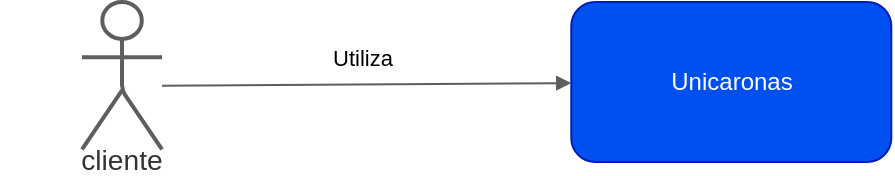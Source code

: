 <mxfile version="20.8.10" type="device" pages="4"><diagram id="XiuG3Ke0ZHgPMnBDi-uy" name="contexto"><mxGraphModel dx="574" dy="338" grid="1" gridSize="10" guides="1" tooltips="1" connect="1" arrows="1" fold="1" page="1" pageScale="1" pageWidth="1169" pageHeight="827" math="0" shadow="0"><root><mxCell id="0"/><mxCell id="1" parent="0"/><UserObject label="" tags="Fundo" id="GD5H4FWraZl9LvtvysvE-1"><mxCell style="vsdxID=1;fillColor=none;gradientColor=none;strokeColor=none;strokeWidth=2;spacingTop=-3;spacingBottom=-3;spacingLeft=-3;spacingRight=-3;points=[[0,0.5,0],[1,0.5,0],[0.5,1,0],[0.5,0,0]];labelBackgroundColor=none;rounded=1;html=1;whiteSpace=wrap;" parent="1" vertex="1"><mxGeometry x="360" y="374" width="40" height="84" as="geometry"/></mxCell></UserObject><mxCell id="GD5H4FWraZl9LvtvysvE-2" style="vsdxID=2;fillColor=#FFFFFF;gradientColor=none;shape=stencil(hVNZEsIgDD0Nv0xILNVPx+UCnqBj0TIu7WBdTy8aVGpb7Vf6FniEIGhyKLLKCIRD7cqNOdu8LgRNBaLdF8bZ2leCZoImq9KZtSuP+5z/q8wrEZ6IydmjHmqEzC0X9mYYA0kqTZhg5648PXa8MJ8OZKqZvoZVeJk5q5dHx3LV1gdIpRI0RB8yf0HmNUkdoGuAUMlRElsoWIj5BIKeIv0nFow7kpGWNGwm693mFSPxlg7+FbP3ZBT5m0nj7nXG7N0z8AM5HMW0akaOTxkg+N07+BMovh7VXBHbd46/U1Lb0dcYXz+HmMfbbrf8Bt6T54vvofcQPxia3QE=);strokeColor=#5e5e5e;strokeWidth=2;spacingTop=-3;spacingBottom=-3;spacingLeft=-3;spacingRight=-3;points=[[0,0.5,0],[1,0.5,0],[0.5,1,0],[0.5,0,0]];labelBackgroundColor=none;rounded=1;html=1;whiteSpace=wrap;" parent="GD5H4FWraZl9LvtvysvE-1" vertex="1"><mxGeometry width="40" height="84" as="geometry"/></mxCell><mxCell id="GD5H4FWraZl9LvtvysvE-3" style="vsdxID=3;fillColor=#FFFFFF;gradientColor=none;shape=stencil(tZJLUsQgEIZPwzIUdAcT1uN4AU9AGSahjCFF0HmcXpJGK3EcSxfu6P//mn5UM9xNnRktAzHF4J/t0TWxY3jPANzQ2eBiejHcM9wdfLBt8K9DQ/FoEgliUWxDOXKmQZjw9OguljTBUVaKDMp88W9zxRP5SpB3phAk10Q/EN274TZdao64plPpualMg+agKSHkDIlcAEkfX5afSmaU4mWdmcKc3FQEH010fsgjkdeb0NoiVSwOvWk31nS0drySv51Iiu1IdcWreo3/bV0/0gr4XXW7lX9sZAsjcF3+fiVXeHos57cEdLlr7+upJonOHPfv);strokeColor=#5e5e5e;strokeWidth=2;spacingTop=-3;spacingBottom=-3;spacingLeft=-3;spacingRight=-3;points=[[0,0.5,0],[1,0.5,0],[0.5,1,0],[0.5,0,0]];labelBackgroundColor=none;rounded=1;html=1;whiteSpace=wrap;" parent="GD5H4FWraZl9LvtvysvE-1" vertex="1"><mxGeometry width="40" height="84" as="geometry"/></mxCell><mxCell id="GD5H4FWraZl9LvtvysvE-4" style="vsdxID=4;fillColor=#FFFFFF;gradientColor=none;shape=stencil(vVPLcoQgEPwajlI8osh5s/mB/QIqskrFiIUk6+brg45a4mpuWU7Q00xPDwzip65SrUaMdN7ZD30zha8Qf0WMmabSzviwQ/yM+OlqnS6d/WoKOLcqMBkZEV3AHTqwGVHu/WJ+NGAc50SuVwYkyPJpvwf1HrgEQvf5Jucj8AbckHYQnLgZZjnQ3cRnWEhAJorAaZRwSt8nqjdd4qxX3tgmitXKlToJSsm1VmUU6m5atyuYrmurTbPyIdmu8q4PifnGxwumIvJByUFjnmBlqy0znIljN2Kp3S3F0vhVHpqzSPy/m+2PmKV3vaT44YOleWTlqDVPcPL3qITNOJ/zYTu8AYLB5+df);strokeColor=#5e5e5e;strokeWidth=2;spacingTop=-3;spacingBottom=-3;spacingLeft=-3;spacingRight=-3;points=[[0,0.5,0],[1,0.5,0],[0.5,1,0],[0.5,0,0]];labelBackgroundColor=none;rounded=1;html=1;whiteSpace=wrap;" parent="GD5H4FWraZl9LvtvysvE-1" vertex="1"><mxGeometry width="40" height="84" as="geometry"/></mxCell><mxCell id="GD5H4FWraZl9LvtvysvE-5" value="&lt;div style=&quot;font-size: 1px&quot;&gt;&lt;p style=&quot;align:center;margin-left:0;margin-right:0;margin-top:0px;margin-bottom:0px;text-indent:0;valign:middle;direction:ltr;&quot;&gt;&lt;font style=&quot;font-size:14.11px;font-family:Arial;color:#333333;direction:ltr;letter-spacing:0px;line-height:100%;opacity:1&quot;&gt;cliente&lt;/font&gt;&lt;/p&gt;&lt;/div&gt;" style="text;vsdxID=1;fillColor=none;gradientColor=none;strokeColor=none;strokeWidth=2;spacingTop=-3;spacingBottom=-3;spacingLeft=-3;spacingRight=-3;points=[[0,0.5,0],[1,0.5,0],[0.5,1,0],[0.5,0,0]];labelBackgroundColor=none;rounded=1;html=1;whiteSpace=wrap;verticalAlign=middle;align=center;;html=1;" parent="GD5H4FWraZl9LvtvysvE-1" vertex="1"><mxGeometry x="-40.64" y="73.706" width="121.92" height="10.294" as="geometry"/></mxCell><UserObject label="" tags="Fundo" id="GD5H4FWraZl9LvtvysvE-6"><mxCell style="vsdxID=5;edgeStyle=none;startArrow=block;endArrow=none;startSize=5;endSize=5;strokeColor=#5E5E5E;spacingTop=-3;spacingBottom=-3;spacingLeft=-3;spacingRight=-3;verticalAlign=middle;html=1;labelBackgroundColor=none;rounded=1;" parent="1" source="U-Ku9YZRa5qEcBjJmkVI-2" target="GD5H4FWraZl9LvtvysvE-2" edge="1"><mxGeometry relative="1" as="geometry"><Array as="points"/><mxPoint x="554.64" y="474" as="sourcePoint"/><mxPoint x="430.44" y="399" as="targetPoint"/></mxGeometry></mxCell></UserObject><mxCell id="Vl4RTfPH1RRMpYv0yHnn-1" value="Utiliza" style="edgeLabel;html=1;align=center;verticalAlign=middle;resizable=0;points=[];" vertex="1" connectable="0" parent="GD5H4FWraZl9LvtvysvE-6"><mxGeometry x="0.152" relative="1" as="geometry"><mxPoint x="13" y="-14" as="offset"/></mxGeometry></mxCell><mxCell id="U-Ku9YZRa5qEcBjJmkVI-2" value="Unicaronas" style="rounded=1;whiteSpace=wrap;html=1;strokeColor=#001DBC;fillColor=#0050ef;fontColor=#ffffff;" parent="1" vertex="1"><mxGeometry x="604.64" y="374" width="160" height="80" as="geometry"/></mxCell></root></mxGraphModel></diagram><diagram id="XW4LBoSNYZlpOhzOjyEC" name="container"><mxGraphModel dx="2762" dy="977" grid="1" gridSize="10" guides="1" tooltips="1" connect="1" arrows="1" fold="1" page="1" pageScale="1" pageWidth="1169" pageHeight="827" math="0" shadow="0"><root><mxCell id="0"/><mxCell id="1" parent="0"/><UserObject label="" tags="Fundo" id="V4q4knz_zCci_k7Pjpf_-25"><mxCell style="vsdxID=15;edgeStyle=orthogonalEdgeStyle;startArrow=none;endArrow=block;startSize=5;endSize=5;strokeColor=#5E5E5E;spacingTop=-3;spacingBottom=-3;spacingLeft=-3;spacingRight=-3;verticalAlign=middle;html=1;labelBackgroundColor=none;rounded=1;" parent="1" source="V4q4knz_zCci_k7Pjpf_-36" target="V4q4knz_zCci_k7Pjpf_-5" edge="1"><mxGeometry relative="1" as="geometry"><Array as="points"><mxPoint x="359" y="840"/><mxPoint x="359" y="901"/></Array><mxPoint x="1218" y="746" as="sourcePoint"/><mxPoint x="1586.62" y="864.57" as="targetPoint"/></mxGeometry></mxCell></UserObject><mxCell id="QiHen8I4s0xd5EvECVsk-9" value="Utiliza" style="edgeLabel;html=1;align=center;verticalAlign=middle;resizable=0;points=[];fontSize=15;" vertex="1" connectable="0" parent="V4q4knz_zCci_k7Pjpf_-25"><mxGeometry x="0.066" relative="1" as="geometry"><mxPoint as="offset"/></mxGeometry></mxCell><UserObject label="" tags="Fundo" id="V4q4knz_zCci_k7Pjpf_-26"><mxCell style="vsdxID=16;edgeStyle=orthogonalEdgeStyle;startArrow=none;endArrow=block;startSize=5;endSize=5;strokeColor=#5E5E5E;spacingTop=-3;spacingBottom=-3;spacingLeft=-3;spacingRight=-3;verticalAlign=middle;html=1;labelBackgroundColor=none;rounded=1;" parent="1" source="V4q4knz_zCci_k7Pjpf_-39" target="V4q4knz_zCci_k7Pjpf_-20" edge="1"><mxGeometry relative="1" as="geometry"><mxPoint x="1304" y="664" as="sourcePoint"/><mxPoint x="1584.62" y="637.338" as="targetPoint"/></mxGeometry></mxCell></UserObject><UserObject label="" tags="Fundo" id="V4q4knz_zCci_k7Pjpf_-27"><mxCell style="vsdxID=17;edgeStyle=orthogonalEdgeStyle;startArrow=none;endArrow=block;startSize=5;endSize=5;strokeColor=#5E5E5E;spacingTop=-3;spacingBottom=-3;spacingLeft=-3;spacingRight=-3;verticalAlign=middle;html=1;labelBackgroundColor=none;rounded=1;" parent="1" source="V4q4knz_zCci_k7Pjpf_-39" target="V4q4knz_zCci_k7Pjpf_-17" edge="1"><mxGeometry relative="1" as="geometry"><mxPoint x="1304" y="643" as="sourcePoint"/><mxPoint x="1576" y="489" as="targetPoint"/></mxGeometry></mxCell></UserObject><mxCell id="QiHen8I4s0xd5EvECVsk-14" value="utiliza" style="edgeLabel;html=1;align=center;verticalAlign=middle;resizable=0;points=[];fontSize=15;" vertex="1" connectable="0" parent="V4q4knz_zCci_k7Pjpf_-27"><mxGeometry x="-0.424" y="1" relative="1" as="geometry"><mxPoint x="8" y="39" as="offset"/></mxGeometry></mxCell><UserObject label="" tags="Fundo" id="V4q4knz_zCci_k7Pjpf_-29"><mxCell style="vsdxID=19;edgeStyle=orthogonalEdgeStyle;startArrow=none;endArrow=block;startSize=5;endSize=5;strokeColor=#5E5E5E;spacingTop=-3;spacingBottom=-3;spacingLeft=-3;spacingRight=-3;verticalAlign=middle;html=1;labelBackgroundColor=none;rounded=1;" parent="1" source="V4q4knz_zCci_k7Pjpf_-32" target="V4q4knz_zCci_k7Pjpf_-8" edge="1"><mxGeometry relative="1" as="geometry"><mxPoint x="951" y="945" as="sourcePoint"/><mxPoint x="1584.62" y="1025.466" as="targetPoint"/></mxGeometry></mxCell></UserObject><UserObject label="" tags="Fundo" id="V4q4knz_zCci_k7Pjpf_-30"><mxCell style="vsdxID=20;edgeStyle=orthogonalEdgeStyle;startArrow=none;endArrow=block;startSize=5;endSize=5;strokeColor=#5E5E5E;spacingTop=-3;spacingBottom=-3;spacingLeft=-3;spacingRight=-3;verticalAlign=middle;html=1;labelBackgroundColor=none;rounded=1;" parent="1" source="V4q4knz_zCci_k7Pjpf_-32" target="V4q4knz_zCci_k7Pjpf_-14" edge="1"><mxGeometry relative="1" as="geometry"><mxPoint x="1304" y="719" as="sourcePoint"/><mxPoint x="1586.62" y="751.67" as="targetPoint"/></mxGeometry></mxCell></UserObject><mxCell id="QiHen8I4s0xd5EvECVsk-6" value="utiliza" style="edgeLabel;html=1;align=center;verticalAlign=middle;resizable=0;points=[];fontSize=15;" vertex="1" connectable="0" parent="V4q4knz_zCci_k7Pjpf_-30"><mxGeometry x="-0.46" y="-3" relative="1" as="geometry"><mxPoint y="-3" as="offset"/></mxGeometry></mxCell><UserObject label="" tags="Fundo" id="V4q4knz_zCci_k7Pjpf_-34"><mxCell style="vsdxID=23;edgeStyle=orthogonalEdgeStyle;startArrow=none;endArrow=block;startSize=5;endSize=5;strokeColor=#5E5E5E;spacingTop=-3;spacingBottom=-3;spacingLeft=-3;spacingRight=-3;verticalAlign=middle;html=1;labelBackgroundColor=none;rounded=1;" parent="1" source="V4q4knz_zCci_k7Pjpf_-32" target="V4q4knz_zCci_k7Pjpf_-23" edge="1"><mxGeometry relative="1" as="geometry"><Array as="points"><mxPoint x="1139" y="1200"/><mxPoint x="981" y="1200"/></Array><mxPoint x="1231" y="945" as="sourcePoint"/><mxPoint x="951" y="1176" as="targetPoint"/></mxGeometry></mxCell></UserObject><UserObject label="" tags="Fundo" id="V4q4knz_zCci_k7Pjpf_-49"><mxCell style="vsdxID=34;edgeStyle=orthogonalEdgeStyle;startArrow=block;endArrow=none;startSize=5;endSize=5;strokeColor=#6f7681;spacingTop=-3;spacingBottom=-3;spacingLeft=-3;spacingRight=-3;verticalAlign=middle;html=1;labelBackgroundColor=none;rounded=1;" parent="1" source="V4q4knz_zCci_k7Pjpf_-36" target="V4q4knz_zCci_k7Pjpf_-39" edge="1"><mxGeometry relative="1" as="geometry"><Array as="points"><mxPoint x="359" y="800"/><mxPoint x="359" y="720"/></Array><mxPoint x="1025" y="685" as="sourcePoint"/><mxPoint x="1172" y="448" as="targetPoint"/></mxGeometry></mxCell></UserObject><mxCell id="QiHen8I4s0xd5EvECVsk-8" value="contem" style="edgeLabel;html=1;align=center;verticalAlign=middle;resizable=0;points=[];fontSize=15;" vertex="1" connectable="0" parent="V4q4knz_zCci_k7Pjpf_-49"><mxGeometry x="0.119" relative="1" as="geometry"><mxPoint as="offset"/></mxGeometry></mxCell><UserObject label="" tags="Fundo" id="V4q4knz_zCci_k7Pjpf_-53"><mxCell style="vsdxID=37;edgeStyle=orthogonalEdgeStyle;startArrow=none;endArrow=block;startSize=5;endSize=5;strokeColor=#6f7681;spacingTop=-3;spacingBottom=-3;spacingLeft=-3;spacingRight=-3;verticalAlign=middle;html=1;labelBackgroundColor=none;rounded=1;" parent="1" source="V4q4knz_zCci_k7Pjpf_-36" target="V4q4knz_zCci_k7Pjpf_-46" edge="1"><mxGeometry relative="1" as="geometry"><Array as="points"><mxPoint x="520" y="1130"/></Array><mxPoint x="1075" y="746" as="sourcePoint"/><mxPoint x="664" y="1115" as="targetPoint"/></mxGeometry></mxCell></UserObject><mxCell id="QiHen8I4s0xd5EvECVsk-15" value="utiliza" style="edgeLabel;html=1;align=center;verticalAlign=middle;resizable=0;points=[];fontSize=15;" vertex="1" connectable="0" parent="V4q4knz_zCci_k7Pjpf_-53"><mxGeometry x="-0.607" y="1" relative="1" as="geometry"><mxPoint as="offset"/></mxGeometry></mxCell><UserObject label="" tags="Fundo" id="V4q4knz_zCci_k7Pjpf_-59"><mxCell style="vsdxID=40;edgeStyle=orthogonalEdgeStyle;startArrow=none;endArrow=block;startSize=5;endSize=5;strokeColor=#6f7681;spacingTop=-3;spacingBottom=-3;spacingLeft=-3;spacingRight=-3;verticalAlign=middle;html=1;labelBackgroundColor=none;rounded=1;" parent="1" source="V4q4knz_zCci_k7Pjpf_-32" target="V4q4knz_zCci_k7Pjpf_-51" edge="1"><mxGeometry relative="1" as="geometry"><Array as="points"><mxPoint x="579" y="1060"/></Array><mxPoint x="1017" y="884" as="sourcePoint"/><mxPoint x="764" y="464" as="targetPoint"/></mxGeometry></mxCell></UserObject><UserObject label="" tags="Fundo" id="V4q4knz_zCci_k7Pjpf_-60"><mxCell style="vsdxID=41;edgeStyle=orthogonalEdgeStyle;startArrow=none;endArrow=block;startSize=5;endSize=5;strokeColor=#6f7681;spacingTop=-3;spacingBottom=-3;spacingLeft=-3;spacingRight=-3;verticalAlign=middle;html=1;labelBackgroundColor=none;rounded=1;" parent="1" source="V4q4knz_zCci_k7Pjpf_-36" target="V4q4knz_zCci_k7Pjpf_-51" edge="1"><mxGeometry relative="1" as="geometry"><mxPoint x="1100" y="624" as="sourcePoint"/><mxPoint x="851" y="464" as="targetPoint"/></mxGeometry></mxCell></UserObject><mxCell id="QiHen8I4s0xd5EvECVsk-13" value="envia relatório" style="edgeLabel;html=1;align=center;verticalAlign=middle;resizable=0;points=[];fontSize=15;" vertex="1" connectable="0" parent="V4q4knz_zCci_k7Pjpf_-60"><mxGeometry x="0.338" y="-1" relative="1" as="geometry"><mxPoint as="offset"/></mxGeometry></mxCell><UserObject label="" tags="Fundo" id="V4q4knz_zCci_k7Pjpf_-65"><mxCell style="vsdxID=49;edgeStyle=orthogonalEdgeStyle;startArrow=none;endArrow=block;startSize=5;endSize=5;strokeColor=#6f7681;spacingTop=-3;spacingBottom=-3;spacingLeft=-3;spacingRight=-3;verticalAlign=middle;html=1;labelBackgroundColor=none;rounded=1;" parent="1" source="V4q4knz_zCci_k7Pjpf_-32" target="V4q4knz_zCci_k7Pjpf_-62" edge="1"><mxGeometry relative="1" as="geometry"><Array as="points"><mxPoint x="1139" y="1200"/><mxPoint x="1302" y="1200"/></Array><mxPoint x="950" y="945" as="sourcePoint"/><mxPoint x="220" y="947" as="targetPoint"/></mxGeometry></mxCell></UserObject><mxCell id="QiHen8I4s0xd5EvECVsk-10" value="utiliza" style="edgeLabel;html=1;align=center;verticalAlign=middle;resizable=0;points=[];fontSize=15;" vertex="1" connectable="0" parent="V4q4knz_zCci_k7Pjpf_-65"><mxGeometry x="-0.607" y="-3" relative="1" as="geometry"><mxPoint x="3" as="offset"/></mxGeometry></mxCell><mxCell id="V4q4knz_zCci_k7Pjpf_-5" value="&lt;font style=&quot;border-color: var(--border-color); letter-spacing: 0px; font-size: 14.11px; font-family: Arial; color: rgb(255, 255, 255); direction: ltr; line-height: 14.11px; opacity: 1;&quot;&gt;&lt;b style=&quot;border-color: var(--border-color);&quot;&gt;Google 2fk&lt;br style=&quot;border-color: var(--border-color);&quot;&gt;[Servidor API]&lt;br style=&quot;border-color: var(--border-color);&quot;&gt;&lt;br style=&quot;border-color: var(--border-color);&quot;&gt;&lt;/b&gt;&lt;/font&gt;&lt;font style=&quot;border-color: var(--border-color); letter-spacing: 0px; font-size: 14.11px; font-family: Arial; color: rgb(255, 255, 255); direction: ltr; line-height: 14.11px; opacity: 1;&quot;&gt;Aplicação para chave de autenticação em duas etapas&lt;/font&gt;" style="vsdxID=4;fillColor=#647687;shape=stencil(vVTBdoMgEPwajvKQrRjPafID/QJeJcorFR/axvbriy5JhdYcvcHMsMOsrASOQyt7RTgbRmff1FXXY0vgmXCuu1Y5PfoVgROB48U61Tj70dW476VXcrYgqsYz+azmTLrXF/2tEGMU8rJAAk++28/ZcQo8Ul+4AwqwAGfU+lKzSdDmNA+VXNBzWlaI3CVQRhVD/SmTkx4yZ0c5attFnJGuUZm3yi5GNhE1XJXqV3C+vpzR3SpIdaAC/rHeSPKUJAFa8DgJ22jNDllS70pQUT5Kc7v7bxoRf5e/3bl77BAnfRQ37400TKSvrDhEaba6s0OWx/PiF8tg4shqY3Cu13w6yB7CnwCcfgA=);strokeColor=#314354;strokeWidth=2;spacingTop=-3;spacingBottom=-3;spacingLeft=-3;spacingRight=-3;points=[[0,0.5,0],[1,0.5,0],[0.5,1,0],[0.5,0,0]];labelBackgroundColor=none;rounded=1;html=1;whiteSpace=wrap;container=0;fontColor=#ffffff;" parent="1" vertex="1"><mxGeometry y="840.75" width="278" height="120" as="geometry"/></mxCell><mxCell id="V4q4knz_zCci_k7Pjpf_-8" value="&lt;font style=&quot;border-color: var(--border-color); letter-spacing: 0px; font-size: 14.11px; font-family: Arial; color: rgb(255, 255, 255); direction: ltr; line-height: 14.11px; opacity: 1;&quot;&gt;&lt;span style=&quot;border-color: var(--border-color);&quot;&gt;&lt;b&gt;Google Maps API&lt;/b&gt;&lt;br style=&quot;border-color: var(--border-color);&quot;&gt;[Frame]&lt;br style=&quot;border-color: var(--border-color);&quot;&gt;&lt;br style=&quot;border-color: var(--border-color);&quot;&gt;&lt;/span&gt;&lt;/font&gt;&lt;font style=&quot;border-color: var(--border-color); letter-spacing: 0px; font-size: 14.11px; font-family: Arial; color: rgb(255, 255, 255); direction: ltr; line-height: 14.11px; opacity: 1;&quot;&gt;Serviço de renderização mapas e rotas a partir coordenadas&lt;/font&gt;" style="vsdxID=6;fillColor=#647687;shape=stencil(vVTBdoMgEPwajvKQrRjPafID/QJeJcorFR/axvbriy5JhdYcvcHMsMOsrASOQyt7RTgbRmff1FXXY0vgmXCuu1Y5PfoVgROB48U61Tj70dW476VXcrYgqsYz+azmTLrXF/2tEGMU8rJAAk++28/ZcQo8Ul+4AwqwAGfU+lKzSdDmNA+VXNBzWlaI3CVQRhVD/SmTkx4yZ0c5attFnJGuUZm3yi5GNhE1XJXqV3C+vpzR3SpIdaAC/rHeSPKUJAFa8DgJ22jNDllS70pQUT5Kc7v7bxoRf5e/3bl77BAnfRQ37400TKSvrDhEaba6s0OWx/PiF8tg4shqY3Cu13w6yB7CnwCcfgA=);strokeColor=#314354;strokeWidth=2;spacingTop=-3;spacingBottom=-3;spacingLeft=-3;spacingRight=-3;points=[[0,0.5,0],[1,0.5,0],[0.5,1,0],[0.5,0,0]];labelBackgroundColor=none;rounded=1;html=1;whiteSpace=wrap;container=0;fontColor=#ffffff;" parent="1" vertex="1"><mxGeometry x="1560" y="1040" width="278" height="120" as="geometry"/></mxCell><mxCell id="V4q4knz_zCci_k7Pjpf_-14" value="&lt;font style=&quot;border-color: var(--border-color); letter-spacing: 0px; font-size: 14.11px; font-family: Arial; color: rgb(255, 255, 255); direction: ltr; line-height: 14.11px; opacity: 1;&quot;&gt;&lt;span style=&quot;border-color: var(--border-color);&quot;&gt;&lt;b&gt;Google Maps API&lt;/b&gt;&lt;br style=&quot;border-color: var(--border-color);&quot;&gt;[Servidor API]&lt;br style=&quot;border-color: var(--border-color);&quot;&gt;&lt;/span&gt;&lt;/font&gt;&lt;font style=&quot;border-color: var(--border-color); letter-spacing: 0px; font-size: 14.11px; font-family: Arial; color: rgb(255, 255, 255); direction: ltr; line-height: 14.11px; opacity: 1;&quot;&gt;&lt;br style=&quot;border-color: var(--border-color);&quot;&gt;Serviço para obtenção da localização via coordenadas geográficas&lt;/font&gt;" style="vsdxID=10;fillColor=#647687;shape=stencil(vVTBdoMgEPwajvAQIsZzmv5Av4BXifJKxYe0sf36oquJ0JijN9yZ3XFWRsRPfSM7hRjtvbMf6qor3yD+ghjTbaOc9uGE+Bnx08U6VTv71Vbw3MnAZHSqqAp6spHNqHTvb/pXQY0SnhU5AND5ab9HxWHGAfqZJ5CST4VX4IZRo8iwoJwB3c18Ttg8+04pook4I4eFguWge+ysl17bNtI30tUKBzl8MbKOoP6qVLcqZ+sXNLpdmSmPRPAN+Q1HuUgdHUXsiG6saAc/qXYpiGDP3Ig8dnMgtIjc/N/QTWMHO+nlWLQfuqGkTL4Nu/U/vLz37ezg5XluwmEKKERXGwP5XuNpoEMJfgb8/Ac=);strokeColor=#314354;strokeWidth=2;spacingTop=-3;spacingBottom=-3;spacingLeft=-3;spacingRight=-3;points=[[0,0.5,0],[1,0.5,0],[0.5,1,0],[0.5,0,0]];labelBackgroundColor=none;rounded=1;html=1;whiteSpace=wrap;container=0;fontColor=#ffffff;" parent="1" vertex="1"><mxGeometry x="1560" y="880" width="278" height="120" as="geometry"/></mxCell><mxCell id="V4q4knz_zCci_k7Pjpf_-17" value="&lt;font style=&quot;border-color: var(--border-color); letter-spacing: 0px; font-size: 14.11px; font-family: Arial; color: rgb(255, 255, 255); direction: ltr; line-height: 14.11px; opacity: 1;&quot;&gt;&lt;span style=&quot;border-color: var(--border-color);&quot;&gt;&lt;b&gt;Servidor SMTP&lt;/b&gt;&lt;br style=&quot;border-color: var(--border-color);&quot;&gt;[Servidor API]&lt;br style=&quot;border-color: var(--border-color);&quot;&gt;&lt;br style=&quot;border-color: var(--border-color);&quot;&gt;&lt;/span&gt;&lt;/font&gt;&lt;font style=&quot;border-color: var(--border-color); letter-spacing: 0px; font-size: 14.11px; font-family: Arial; color: rgb(255, 255, 255); direction: ltr; line-height: 14.11px; opacity: 1;&quot;&gt;Serviço integrado da AWS para envio de e-mail&lt;/font&gt;" style="vsdxID=12;fillColor=#647687;shape=stencil(vZRNcoQgEIVPw1KKHxVZTyYXyAmoyCgVIhaSzCSnD9okJWacpTv69YPnR9Eifpp6NWrEyBS8e9NX04Ye8SfEmBl67U2IK8TPiJ8uzuvOu4+hhXpU0cnIougW9tDZzYjyry/mW4NGMKeiggbsfHefc+It9aH1BVWJZbkIz+CNR80hyUsxFWD3yc+wkKD8WbjITqS4rpOjUDczFd4FFYwbsnirfKeLmFZcrOqy1nTVelzJdP191gwrFtngmt9P3+ERG54Sz+Wah+xc0AE422xZY8Ee0ZQyp+G4EhnNnQv6zTgA59/TSNk7NKTZvrWqyWj2bucAlsdTExfLeMLgGmthutf97ThHCX4F/PwD);strokeColor=#314354;strokeWidth=2;spacingTop=-3;spacingBottom=-3;spacingLeft=-3;spacingRight=-3;points=[[0,0.5,0],[1,0.5,0],[0.5,1,0],[0.5,0,0]];labelBackgroundColor=none;rounded=1;html=1;whiteSpace=wrap;container=0;fontColor=#ffffff;" parent="1" vertex="1"><mxGeometry x="-160" y="361.5" width="278" height="118.5" as="geometry"/></mxCell><mxCell id="V4q4knz_zCci_k7Pjpf_-20" value="&lt;font style=&quot;border-color: var(--border-color); letter-spacing: 0px; font-size: 14.11px; font-family: Arial; color: rgb(255, 255, 255); direction: ltr; line-height: 14.11px; opacity: 1;&quot;&gt;&lt;span style=&quot;border-color: var(--border-color);&quot;&gt;&lt;b&gt;SMS server&lt;/b&gt;&lt;br style=&quot;border-color: var(--border-color);&quot;&gt;[Servidor API]&lt;br style=&quot;border-color: var(--border-color);&quot;&gt;&lt;/span&gt;&lt;/font&gt;&lt;font style=&quot;border-color: var(--border-color); letter-spacing: 0px; font-size: 14.11px; font-family: Arial; color: rgb(255, 255, 255); direction: ltr; line-height: 14.11px; opacity: 1;&quot;&gt;&lt;br style=&quot;border-color: var(--border-color);&quot;&gt;Serviço integrado da AWS para envio de SMS&lt;/font&gt;" style="vsdxID=14;fillColor=#647687;shape=stencil(vVTBdoMgEPwajvKQrRjPafID/QJeJcorFR/axvbriy5JhdYcvcHMsMOsrASOQyt7RTgbRmff1FXXY0vgmXCuu1Y5PfoVgROB48U61Tj70dW476VXcrYgqsYz+azmTLrXF/2tEGMU8rJAAk++28/ZcQo8Ul+4AwqwAGfU+lKzSdDmNA+VXNBzWlaI3CVQRhVD/SmTkx4yZ0c5attFnJGuUZm3yi5GNhE1XJXqV3C+vpzR3SpIdaAC/rHeSPKUJAFa8DgJ22jNDllS70pQUT5Kc7v7bxoRf5e/3bl77BAnfRQ37400TKSvrDhEaba6s0OWx/PiF8tg4shqY3Cu13w6yB7CnwCcfgA=);strokeColor=#314354;strokeWidth=2;spacingTop=-3;spacingBottom=-3;spacingLeft=-3;spacingRight=-3;points=[[0,0.5,0],[1,0.5,0],[0.5,1,0],[0.5,0,0]];labelBackgroundColor=none;rounded=1;html=1;whiteSpace=wrap;container=0;fontColor=#ffffff;" parent="1" vertex="1"><mxGeometry x="162" y="360" width="278" height="120" as="geometry"/></mxCell><mxCell id="V4q4knz_zCci_k7Pjpf_-23" value="&lt;font style=&quot;border-color: var(--border-color); letter-spacing: 0px; font-size: 14.11px; font-family: Arial; color: rgb(255, 255, 255); direction: ltr; line-height: 14.11px; opacity: 1;&quot;&gt;&lt;span style=&quot;border-color: var(--border-color);&quot;&gt;&lt;b&gt;Serviço de geolocalização&lt;/b&gt;&lt;br&gt;[API]&lt;br style=&quot;border-color: var(--border-color);&quot;&gt;&lt;/span&gt;&lt;/font&gt;&lt;font style=&quot;border-color: var(--border-color); letter-spacing: 0px; font-size: 14.11px; font-family: Arial; color: rgb(255, 255, 255); direction: ltr; line-height: 14.11px; opacity: 1;&quot;&gt;&lt;br style=&quot;border-color: var(--border-color);&quot;&gt;Geolcalização do dispositivo móvel&lt;/font&gt;" style="vsdxID=22;fillColor=#647687;shape=stencil(vVPBcoMgFPwajjLCsySe0/QH+gVMJcqUioO0sf36oo9mhMYcvcHu8pZlWAKnsZODIrwcvbPv6qob3xF4JpzrvlNO+7AicCZwulinWmc/+wb3gwxKXi6IavAMm9W8lO7tVf8oxEoK7PCEBJ78sF+z4xR5pL5xB5SJBXhBbRg1m0QtoyxOclHPqYjITQKHZGKcPxVy0mPhrJde2z7hjHStKoJVcTGyTajxqtSwgtn6ckb3qyD1kQq4Y72RpMqSAIUqTVJuPM0OWXLvWtBj9SiNyMOIOgnz/3FuFjukyf/En/f9MPkPgyTJ1sPskONxVcJi6SS2VRuDlV7zeYcDhP2H8y8=);strokeColor=#314354;strokeWidth=2;spacingTop=-3;spacingBottom=-3;spacingLeft=-3;spacingRight=-3;points=[[0,0.5,0],[1,0.5,0],[0.5,1,0],[0.5,0,0]];labelBackgroundColor=none;rounded=1;html=1;whiteSpace=wrap;container=0;fontColor=#ffffff;" parent="1" vertex="1"><mxGeometry x="842" y="1280" width="278" height="120" as="geometry"/></mxCell><mxCell id="V4q4knz_zCci_k7Pjpf_-39" value="&lt;font style=&quot;border-color: var(--border-color); letter-spacing: 0px; font-size: 14.11px; font-family: Arial; color: rgb(255, 255, 255); direction: ltr; line-height: 14.11px; opacity: 1;&quot;&gt;&lt;span style=&quot;border-color: var(--border-color);&quot;&gt;&lt;b&gt;Servidor AWS&lt;/b&gt;&lt;br style=&quot;border-color: var(--border-color);&quot;&gt;[docker container]&lt;br style=&quot;border-color: var(--border-color);&quot;&gt;&lt;/span&gt;&lt;/font&gt;&lt;font style=&quot;border-color: var(--border-color); letter-spacing: 0px; font-size: 14.11px; font-family: Arial; color: rgb(255, 255, 255); direction: ltr; line-height: 14.11px; opacity: 1;&quot;&gt;&lt;br style=&quot;border-color: var(--border-color);&quot;&gt;Nuvem AWS onde o servidor ficará hospedado&lt;/font&gt;" style="vsdxID=30;fillColor=#647687;shape=stencil(vVPBcoMgFPwajjLCsySe0/QH+gVMJcqUioO0sf36oo9mhMYcvcHu8pZlWAKnsZODIrwcvbPv6qob3xF4JpzrvlNO+7AicCZwulinWmc/+wb3gwxKXi6IavAMm9W8lO7tVf8oxEoK7PCEBJ78sF+z4xR5pL5xB5SJBXhBbRg1m0QtoyxOclHPqYjITQKHZGKcPxVy0mPhrJde2z7hjHStKoJVcTGyTajxqtSwgtn6ckb3qyD1kQq4Y72RpMqSAIUqTVJuPM0OWXLvWtBj9SiNyMOIOgnz/3FuFjukyf/En/f9MPkPgyTJ1sPskONxVcJi6SS2VRuDlV7zeYcDhP2H8y8=);strokeColor=#314354;strokeWidth=2;spacingTop=-3;spacingBottom=-3;spacingLeft=-3;spacingRight=-3;points=[[0,0.5,0],[1,0.5,0],[0.5,1,0],[0.5,0,0]];labelBackgroundColor=none;rounded=1;html=1;whiteSpace=wrap;container=0;fontColor=#ffffff;" parent="1" vertex="1"><mxGeometry y="660" width="278" height="120" as="geometry"/></mxCell><mxCell id="V4q4knz_zCci_k7Pjpf_-46" value="&lt;font style=&quot;border-color: var(--border-color); letter-spacing: 0px; font-size: 14.11px; font-family: Arial; color: rgb(255, 255, 255); direction: ltr; line-height: 14.11px; opacity: 1;&quot;&gt;&lt;span style=&quot;border-color: var(--border-color);&quot;&gt;&lt;b&gt;Validador de e-mail acadêmico&lt;/b&gt;&lt;br style=&quot;border-color: var(--border-color);&quot;&gt;[Servidor API]&lt;br style=&quot;border-color: var(--border-color);&quot;&gt;&lt;br style=&quot;border-color: var(--border-color);&quot;&gt;&lt;/span&gt;&lt;/font&gt;&lt;font style=&quot;border-color: var(--border-color); letter-spacing: 0px; font-size: 14.11px; font-family: Arial; color: rgb(255, 255, 255); direction: ltr; line-height: 14.11px; opacity: 1;&quot;&gt;Serviço para autenticação de email acadêmico&lt;/font&gt;" style="vsdxID=36;fillColor=#647687;shape=stencil(vVPBcoMgFPwajjLCsySe0/QH+gVMJcqUioO0sf36oo9mhMYcvcHu8pZlWAKnsZODIrwcvbPv6qob3xF4JpzrvlNO+7AicCZwulinWmc/+wb3gwxKXi6IavAMm9W8lO7tVf8oxEoK7PCEBJ78sF+z4xR5pL5xB5SJBXhBbRg1m0QtoyxOclHPqYjITQKHZGKcPxVy0mPhrJde2z7hjHStKoJVcTGyTajxqtSwgtn6ckb3qyD1kQq4Y72RpMqSAIUqTVJuPM0OWXLvWtBj9SiNyMOIOgnz/3FuFjukyf/En/f9MPkPgyTJ1sPskONxVcJi6SS2VRuDlV7zeYcDhP2H8y8=);strokeColor=#314354;strokeWidth=2;spacingTop=-3;spacingBottom=-3;spacingLeft=-3;spacingRight=-3;points=[[0,0.5,0],[1,0.5,0],[0.5,1,0],[0.5,0,0]];labelBackgroundColor=none;rounded=1;html=1;whiteSpace=wrap;container=0;fontColor=#ffffff;" parent="1" vertex="1"><mxGeometry y="1070" width="278" height="120" as="geometry"/></mxCell><mxCell id="V4q4knz_zCci_k7Pjpf_-51" value="&lt;font style=&quot;border-color: var(--border-color); letter-spacing: 0px; font-size: 14.11px; font-family: Arial; color: rgb(255, 255, 255); direction: ltr; line-height: 14.11px; opacity: 1;&quot;&gt;&lt;span style=&quot;border-color: var(--border-color);&quot;&gt;&lt;b&gt;Servidor LOG&lt;/b&gt;&lt;br style=&quot;border-color: var(--border-color);&quot;&gt;[Servidor API]&lt;br style=&quot;border-color: var(--border-color);&quot;&gt;&lt;/span&gt;&lt;/font&gt;&lt;font style=&quot;border-color: var(--border-color); letter-spacing: 0px; font-size: 14.11px; font-family: Arial; color: rgb(255, 255, 255); direction: ltr; line-height: 14.11px; opacity: 1;&quot;&gt;&lt;br style=&quot;border-color: var(--border-color);&quot;&gt;Serviço de gerênciamento logs. Armazena todas as interações do sistema.&lt;/font&gt;" style="vsdxID=39;fillColor=#647687;shape=stencil(vVPBcoMgFPwajjLCsySe0/QH+gVMJcqUioO0sf36oo9mhMYcvcHu8pZlWAKnsZODIrwcvbPv6qob3xF4JpzrvlNO+7AicCZwulinWmc/+wb3gwxKXi6IavAMm9W8lO7tVf8oxEoK7PCEBJ78sF+z4xR5pL5xB5SJBXhBbRg1m0QtoyxOclHPqYjITQKHZGKcPxVy0mPhrJde2z7hjHStKoJVcTGyTajxqtSwgtn6ckb3qyD1kQq4Y72RpMqSAIUqTVJuPM0OWXLvWtBj9SiNyMOIOgnz/3FuFjukyf/En/f9MPkPgyTJ1sPskONxVcJi6SS2VRuDlV7zeYcDhP2H8y8=);strokeColor=#314354;strokeWidth=2;spacingTop=-3;spacingBottom=-3;spacingLeft=-3;spacingRight=-3;points=[[0,0.5,0],[1,0.5,0],[0.5,1,0],[0.5,0,0]];labelBackgroundColor=none;rounded=1;html=1;whiteSpace=wrap;container=0;fontColor=#ffffff;" parent="1" vertex="1"><mxGeometry x="440" y="1280" width="278" height="120" as="geometry"/></mxCell><mxCell id="V4q4knz_zCci_k7Pjpf_-62" value="&lt;span style=&quot;border-color: var(--border-color); color: rgb(255, 255, 255); font-family: Arial; font-size: 14.11px;&quot;&gt;&lt;b&gt;Push Notificatinos&lt;/b&gt;&lt;br style=&quot;border-color: var(--border-color);&quot;&gt;[Serviço do dispositivo]&lt;br style=&quot;border-color: var(--border-color);&quot;&gt;&lt;br style=&quot;border-color: var(--border-color);&quot;&gt;Envio de notificações push&lt;/span&gt;" style="vsdxID=48;fillColor=#647687;shape=stencil(vVTLcoQgEPwajlIwE1/nzeYH8gVUZJWKEQtJ1uTrg47ZEjfr0RtMN9P0SMvwNDSq1wzE4J1911dT+YbhMwMwXaOd8WHF8MzwdLFO185+dhXtexWYIOaKruiMnNgglHt7NT+aaoKjzFMC6OSH/ZoUxwUn6Jt2yKGYCy/EDa0mkYUruVw6uYUP/K/3jYJF1HHpPyZqNEPirFfe2C7CWuVqnQSp5NKqOoKGq9b9qizXl2tNtzJSFjyDf6QfOEmL2AnyPIudiAejOcDLVrvMeL5n5mnrBTHycj+bm8IBZrZPoix5ufvKxObbAE/zyM/9dOAoN/t5CYs5mBRZ07aU6zW+DXIo0U8Az78=);strokeColor=#314354;strokeWidth=2;spacingTop=-3;spacingBottom=-3;spacingLeft=-3;spacingRight=-3;points=[[0,0.5,0],[1,0.5,0],[0.5,1,0],[0.5,0,0]];labelBackgroundColor=none;rounded=1;html=1;whiteSpace=wrap;container=0;fontColor=#ffffff;" parent="1" vertex="1"><mxGeometry x="1162" y="1280" width="280" height="120" as="geometry"/></mxCell><mxCell id="qVa4WmJCTmp4UM2A_vGR-11" value="Unicaronas&#10;[sistema]" style="swimlane;startSize=0;align=center;verticalAlign=top;fontSize=25;fontStyle=0;dashed=1;dashPattern=8 8;" parent="1" vertex="1"><mxGeometry x="400" y="521" width="920" height="599" as="geometry"><mxRectangle x="564" y="521" width="50" height="40" as="alternateBounds"/></mxGeometry></mxCell><mxCell id="V4q4knz_zCci_k7Pjpf_-36" value="&lt;font style=&quot;border-color: var(--border-color); letter-spacing: 0px; font-size: 14.11px; font-family: Arial; color: rgb(255, 255, 255); direction: ltr; line-height: 14.11px; opacity: 1;&quot;&gt;&lt;b style=&quot;border-color: var(--border-color);&quot;&gt;Servidor API&lt;br style=&quot;border-color: var(--border-color);&quot;&gt;[Componente]&lt;/b&gt;&lt;/font&gt;&lt;font style=&quot;border-color: var(--border-color); letter-spacing: 0px; font-size: 14.11px; font-family: Arial; color: rgb(255, 255, 255); direction: ltr; line-height: 14.11px; opacity: 1;&quot;&gt;&lt;br style=&quot;border-color: var(--border-color);&quot;&gt;&lt;br style=&quot;border-color: var(--border-color);&quot;&gt;REST API&lt;/font&gt;" style="vsdxID=27;fillColor=#0050ef;shape=stencil(vVPBcoMgFPwajjLCsySe0/QH+gVMJcqUioO0sf36oo9mhMYcvcHu8pZlWAKnsZODIrwcvbPv6qob3xF4JpzrvlNO+7AicCZwulinWmc/+wb3gwxKXi6IavAMm9W8lO7tVf8oxEoK7PCEBJ78sF+z4xR5pL5xB5SJBXhBbRg1m0QtoyxOclHPqYjITQKHZGKcPxVy0mPhrJde2z7hjHStKoJVcTGyTajxqtSwgtn6ckb3qyD1kQq4Y72RpMqSAIUqTVJuPM0OWXLvWtBj9SiNyMOIOgnz/3FuFjukyf/En/f9MPkPgyTJ1sPskONxVcJi6SS2VRuDlV7zeYcDhP2H8y8=);strokeColor=#001DBC;strokeWidth=2;spacingTop=-3;spacingBottom=-3;spacingLeft=-3;spacingRight=-3;points=[[0,0.5,0],[1,0.5,0],[0.5,1,0],[0.5,0,0]];labelBackgroundColor=none;rounded=1;html=1;whiteSpace=wrap;container=0;fontColor=#ffffff;" parent="qVa4WmJCTmp4UM2A_vGR-11" vertex="1"><mxGeometry x="40" y="239" width="278" height="118" as="geometry"/></mxCell><mxCell id="V4q4knz_zCci_k7Pjpf_-11" value="&lt;font style=&quot;border-color: var(--border-color); letter-spacing: 0px; font-size: 14.11px; font-family: Arial; color: rgb(255, 255, 255); direction: ltr; line-height: 14.11px; opacity: 1;&quot;&gt;&lt;b style=&quot;border-color: var(--border-color);&quot;&gt;VIA &lt;/b&gt;&lt;span style=&quot;border-color: var(--border-color);&quot;&gt;(&lt;/span&gt;&lt;span style=&quot;border-color: var(--border-color);&quot;&gt;Validador de identidade acadêmica)&lt;br style=&quot;border-color: var(--border-color);&quot;&gt;[Componente]&lt;br style=&quot;border-color: var(--border-color);&quot;&gt;&lt;/span&gt;&lt;/font&gt;&lt;font style=&quot;border-color: var(--border-color); letter-spacing: 0px; font-size: 14.11px; font-family: Arial; color: rgb(255, 255, 255); direction: ltr; line-height: 14.11px; opacity: 1;&quot;&gt;&lt;br style=&quot;border-color: var(--border-color);&quot;&gt;Serviço interno para identificação da acadêmica dos usuário&lt;/font&gt;" style="vsdxID=8;fillColor=#0050ef;shape=stencil(vVPBcoMgFPwajjLCsySe0/QH+gVMJcqUioO0sf36oo9mhMYcvcHu8pZlWAKnsZODIrwcvbPv6qob3xF4JpzrvlNO+7AicCZwulinWmc/+wb3gwxKXi6IavAMm9W8lO7tVf8oxEoK7PCEBJ78sF+z4xR5pL5xB5SJBXhBbRg1m0QtoyxOclHPqYjITQKHZGKcPxVy0mPhrJde2z7hjHStKoJVcTGyTajxqtSwgtn6ckb3qyD1kQq4Y72RpMqSAIUqTVJuPM0OWXLvWtBj9SiNyMOIOgnz/3FuFjukyf/En/f9MPkPgyTJ1sPskONxVcJi6SS2VRuDlV7zeYcDhP2H8y8=);strokeColor=#001DBC;strokeWidth=2;spacingTop=-3;spacingBottom=-3;spacingLeft=-3;spacingRight=-3;points=[[0,0.5,0],[1,0.5,0],[0.5,1,0],[0.5,0,0]];labelBackgroundColor=none;rounded=1;html=1;whiteSpace=wrap;container=0;fontColor=#ffffff;" parent="qVa4WmJCTmp4UM2A_vGR-11" vertex="1"><mxGeometry x="40" y="39" width="278" height="121" as="geometry"/></mxCell><UserObject label="" tags="Fundo" id="V4q4knz_zCci_k7Pjpf_-28"><mxCell style="vsdxID=18;edgeStyle=none;startArrow=none;endArrow=block;startSize=5;endSize=5;strokeColor=#5E5E5E;spacingTop=-3;spacingBottom=-3;spacingLeft=-3;spacingRight=-3;verticalAlign=middle;html=1;labelBackgroundColor=none;rounded=1;" parent="qVa4WmJCTmp4UM2A_vGR-11" source="V4q4knz_zCci_k7Pjpf_-36" target="V4q4knz_zCci_k7Pjpf_-11" edge="1"><mxGeometry relative="1" as="geometry"><Array as="points"/><mxPoint x="460" y="192" as="sourcePoint"/><mxPoint x="316" y="288" as="targetPoint"/></mxGeometry></mxCell></UserObject><mxCell id="QiHen8I4s0xd5EvECVsk-4" value="Utiliza" style="edgeLabel;html=1;align=center;verticalAlign=middle;resizable=0;points=[];fontSize=15;" vertex="1" connectable="0" parent="V4q4knz_zCci_k7Pjpf_-28"><mxGeometry x="0.287" y="1" relative="1" as="geometry"><mxPoint as="offset"/></mxGeometry></mxCell><mxCell id="V4q4knz_zCci_k7Pjpf_-32" value="&lt;font style=&quot;border-color: var(--border-color); letter-spacing: 0px; font-size: 14.11px; font-family: Arial; color: rgb(255, 255, 255); direction: ltr; line-height: 14.11px; opacity: 1;&quot;&gt;&lt;span style=&quot;border-color: var(--border-color);&quot;&gt;&lt;b&gt;Aplicação Mobile&lt;/b&gt;&lt;br style=&quot;border-color: var(--border-color);&quot;&gt;[interação com usuário]&lt;br style=&quot;border-color: var(--border-color);&quot;&gt;&lt;br style=&quot;border-color: var(--border-color);&quot;&gt;&lt;/span&gt;&lt;/font&gt;&lt;font style=&quot;border-color: var(--border-color); letter-spacing: 0px; font-size: 14.11px; font-family: Arial; color: rgb(255, 255, 255); direction: ltr; line-height: 14.11px; opacity: 1;&quot;&gt;Interface do sistema, aplicativo mobile&lt;/font&gt;" style="vsdxID=25;fillColor=#0050ef;shape=stencil(vVPBcoMgFPwajjLCsySe0/QH+gVMJcqUioO0sf36oo9mhMYcvcHu8pZlWAKnsZODIrwcvbPv6qob3xF4JpzrvlNO+7AicCZwulinWmc/+wb3gwxKXi6IavAMm9W8lO7tVf8oxEoK7PCEBJ78sF+z4xR5pL5xB5SJBXhBbRg1m0QtoyxOclHPqYjITQKHZGKcPxVy0mPhrJde2z7hjHStKoJVcTGyTajxqtSwgtn6ckb3qyD1kQq4Y72RpMqSAIUqTVJuPM0OWXLvWtBj9SiNyMOIOgnz/3FuFjukyf/En/f9MPkPgyTJ1sPskONxVcJi6SS2VRuDlV7zeYcDhP2H8y8=);strokeColor=#001DBC;strokeWidth=2;spacingTop=-3;spacingBottom=-3;spacingLeft=-3;spacingRight=-3;points=[[0,0.5,0],[1,0.5,0],[0.5,1,0],[0.5,0,0]];labelBackgroundColor=none;rounded=1;html=1;whiteSpace=wrap;container=0;fontColor=#ffffff;" parent="qVa4WmJCTmp4UM2A_vGR-11" vertex="1"><mxGeometry x="600" y="439" width="278" height="120" as="geometry"/></mxCell><UserObject label="" tags="Fundo" id="V4q4knz_zCci_k7Pjpf_-41"><mxCell style="vsdxID=28;edgeStyle=orthogonalEdgeStyle;startArrow=none;endArrow=block;startSize=5;endSize=5;strokeColor=#5E5E5E;spacingTop=-3;spacingBottom=-3;spacingLeft=-3;spacingRight=-3;verticalAlign=middle;html=1;labelBackgroundColor=none;rounded=1;" parent="qVa4WmJCTmp4UM2A_vGR-11" target="V4q4knz_zCci_k7Pjpf_-36" edge="1" source="V4q4knz_zCci_k7Pjpf_-32"><mxGeometry relative="1" as="geometry"><Array as="points"><mxPoint x="240" y="499"/></Array><mxPoint x="735" y="363" as="sourcePoint"/><mxPoint x="734" y="225" as="targetPoint"/></mxGeometry></mxCell></UserObject><mxCell id="QiHen8I4s0xd5EvECVsk-12" value="realiza requisição" style="edgeLabel;html=1;align=center;verticalAlign=middle;resizable=0;points=[];fontSize=15;" vertex="1" connectable="0" parent="V4q4knz_zCci_k7Pjpf_-41"><mxGeometry x="-0.211" y="-1" relative="1" as="geometry"><mxPoint as="offset"/></mxGeometry></mxCell><UserObject label="" tags="Fundo" id="V4q4knz_zCci_k7Pjpf_-48"><mxCell style="vsdxID=33;edgeStyle=orthogonalEdgeStyle;startArrow=none;endArrow=block;startSize=5;endSize=5;strokeColor=#6f7681;spacingTop=-3;spacingBottom=-3;spacingLeft=-3;spacingRight=-3;verticalAlign=middle;html=1;labelBackgroundColor=none;rounded=1;" parent="qVa4WmJCTmp4UM2A_vGR-11" source="V4q4knz_zCci_k7Pjpf_-36" target="QiHen8I4s0xd5EvECVsk-3" edge="1"><mxGeometry relative="1" as="geometry"><mxPoint x="460" y="127" as="sourcePoint"/><mxPoint x="600" y="180" as="targetPoint"/></mxGeometry></mxCell></UserObject><mxCell id="QiHen8I4s0xd5EvECVsk-5" value="Gerencia" style="edgeLabel;html=1;align=center;verticalAlign=middle;resizable=0;points=[];fontSize=15;" vertex="1" connectable="0" parent="V4q4knz_zCci_k7Pjpf_-48"><mxGeometry x="-0.14" y="1" relative="1" as="geometry"><mxPoint x="3" y="1" as="offset"/></mxGeometry></mxCell><mxCell id="QiHen8I4s0xd5EvECVsk-3" value="&lt;font style=&quot;border-color: var(--border-color); letter-spacing: 0px; font-size: 14.11px; font-family: Arial; direction: ltr; line-height: 14.11px; opacity: 1;&quot;&gt;&lt;b style=&quot;border-color: var(--border-color);&quot;&gt;Banco de dados&lt;br&gt;[SQL]&lt;br style=&quot;border-color: var(--border-color);&quot;&gt;&lt;/b&gt;&lt;/font&gt;&lt;font style=&quot;border-color: var(--border-color); letter-spacing: 0px; font-size: 14.11px; font-family: Arial; direction: ltr; line-height: 14.11px; opacity: 1;&quot;&gt;&lt;br style=&quot;border-color: var(--border-color);&quot;&gt;Armazenamento dos dados&lt;/font&gt;" style="shape=cylinder3;whiteSpace=wrap;html=1;boundedLbl=1;backgroundOutline=1;size=15;fontSize=15;fillColor=#647687;fontColor=#ffffff;strokeColor=#314354;" vertex="1" parent="qVa4WmJCTmp4UM2A_vGR-11"><mxGeometry x="600" y="240.5" width="210" height="118" as="geometry"/></mxCell><mxCell id="qVa4WmJCTmp4UM2A_vGR-14" style="rounded=0;orthogonalLoop=1;jettySize=auto;html=1;" parent="1" source="qVa4WmJCTmp4UM2A_vGR-13" target="V4q4knz_zCci_k7Pjpf_-32" edge="1"><mxGeometry relative="1" as="geometry"/></mxCell><mxCell id="QiHen8I4s0xd5EvECVsk-11" value="interage" style="edgeLabel;html=1;align=center;verticalAlign=middle;resizable=0;points=[];fontSize=15;" vertex="1" connectable="0" parent="qVa4WmJCTmp4UM2A_vGR-14"><mxGeometry x="-0.329" y="-1" relative="1" as="geometry"><mxPoint as="offset"/></mxGeometry></mxCell><mxCell id="qVa4WmJCTmp4UM2A_vGR-13" value="Cliente" style="shape=umlActor;verticalLabelPosition=bottom;verticalAlign=top;html=1;outlineConnect=0;" parent="1" vertex="1"><mxGeometry x="1560" y="697" width="60" height="130" as="geometry"/></mxCell></root></mxGraphModel></diagram><diagram id="SZe0trIV4x-yIXbLjIMq" name="componenete"><mxGraphModel dx="2049" dy="1206" grid="1" gridSize="10" guides="1" tooltips="1" connect="1" arrows="1" fold="1" page="1" pageScale="1" pageWidth="1169" pageHeight="827" background="none" math="0" shadow="0"><root><mxCell id="0"/><mxCell id="1" parent="0"/><UserObject label="&lt;div style=&quot;font-size: 1px&quot;&gt;&lt;p style=&quot;align:center;margin-left:0;margin-right:0;margin-top:0px;margin-bottom:0px;text-indent:0;valign:middle;direction:ltr;&quot;&gt;&lt;br&gt;&lt;/p&gt;&lt;/div&gt;" tags="Fundo" id="btz6xGRZWsLYMlZ3BRF9-31"><mxCell style="vsdxID=21;edgeStyle=none;startArrow=none;endArrow=block;startSize=5;endSize=5;strokeColor=#5E5E5E;spacingTop=-3;spacingBottom=-3;spacingLeft=-3;spacingRight=-3;verticalAlign=middle;html=1;labelBackgroundColor=#ffffff;rounded=1;align=center;" parent="1" source="btz6xGRZWsLYMlZ3BRF9-85" target="btz6xGRZWsLYMlZ3BRF9-14" edge="1"><mxGeometry relative="1" as="geometry"><Array as="points"/><mxPoint x="1773.26" y="1243.878" as="sourcePoint"/><mxPoint x="1987.62" y="1275.447" as="targetPoint"/></mxGeometry></mxCell></UserObject><UserObject label="&lt;div style=&quot;font-size: 1px&quot;&gt;&lt;p style=&quot;align:center;margin-left:0;margin-right:0;margin-top:0px;margin-bottom:0px;text-indent:0;valign:middle;direction:ltr;&quot;&gt;&lt;br&gt;&lt;/p&gt;&lt;/div&gt;" tags="Fundo" id="btz6xGRZWsLYMlZ3BRF9-32"><mxCell style="vsdxID=22;edgeStyle=none;startArrow=none;endArrow=block;startSize=5;endSize=5;strokeColor=#5E5E5E;spacingTop=-3;spacingBottom=-3;spacingLeft=-3;spacingRight=-3;verticalAlign=middle;html=1;labelBackgroundColor=#ffffff;rounded=1;align=center;" parent="1" edge="1" target="btz6xGRZWsLYMlZ3BRF9-29" source="btz6xGRZWsLYMlZ3BRF9-82"><mxGeometry relative="1" as="geometry"><Array as="points"/><mxPoint x="610" y="1448" as="sourcePoint"/><mxPoint x="75" y="1366" as="targetPoint"/></mxGeometry></mxCell></UserObject><UserObject label="&lt;div style=&quot;font-size: 1px&quot;&gt;&lt;p style=&quot;align:center;margin-left:0;margin-right:0;margin-top:0px;margin-bottom:0px;text-indent:0;valign:middle;direction:ltr;&quot;&gt;&lt;br&gt;&lt;/p&gt;&lt;/div&gt;" tags="Fundo" id="btz6xGRZWsLYMlZ3BRF9-33"><mxCell style="vsdxID=23;edgeStyle=none;startArrow=none;endArrow=block;startSize=5;endSize=5;strokeColor=#5E5E5E;spacingTop=-3;spacingBottom=-3;spacingLeft=-3;spacingRight=-3;verticalAlign=middle;html=1;labelBackgroundColor=#ffffff;rounded=1;align=center;" parent="1" edge="1" target="btz6xGRZWsLYMlZ3BRF9-26" source="btz6xGRZWsLYMlZ3BRF9-82"><mxGeometry relative="1" as="geometry"><Array as="points"/><mxPoint x="610" y="1448" as="sourcePoint"/><mxPoint x="75" y="1531" as="targetPoint"/></mxGeometry></mxCell></UserObject><UserObject label="" tags="Fundo" id="btz6xGRZWsLYMlZ3BRF9-35"><mxCell style="vsdxID=25;edgeStyle=none;startArrow=none;endArrow=block;startSize=5;endSize=5;strokeColor=#5E5E5E;spacingTop=-3;spacingBottom=-3;spacingLeft=-3;spacingRight=-3;verticalAlign=middle;html=1;labelBackgroundColor=none;rounded=1;" parent="1" edge="1" target="btz6xGRZWsLYMlZ3BRF9-17" source="IHrUv9d3XiDvqKCPY7LQ-5"><mxGeometry relative="1" as="geometry"><Array as="points"/><mxPoint x="1646.242" y="792" as="sourcePoint"/><mxPoint x="1243" y="648" as="targetPoint"/></mxGeometry></mxCell></UserObject><UserObject label="&lt;div style=&quot;font-size: 1px&quot;&gt;&lt;p style=&quot;align:center;margin-left:0;margin-right:0;margin-top:0px;margin-bottom:0px;text-indent:0;valign:middle;direction:ltr;&quot;&gt;&lt;br&gt;&lt;/p&gt;&lt;/div&gt;" tags="Fundo" id="btz6xGRZWsLYMlZ3BRF9-36"><mxCell style="vsdxID=26;edgeStyle=none;startArrow=none;endArrow=block;startSize=5;endSize=5;strokeColor=#5E5E5E;spacingTop=-3;spacingBottom=-3;spacingLeft=-3;spacingRight=-3;verticalAlign=middle;html=1;labelBackgroundColor=#ffffff;rounded=1;align=center;" parent="1" edge="1" target="btz6xGRZWsLYMlZ3BRF9-23" source="btz6xGRZWsLYMlZ3BRF9-77"><mxGeometry relative="1" as="geometry"><Array as="points"/><mxPoint x="1053" y="1507.0" as="sourcePoint"/><mxPoint x="913" y="1702.0" as="targetPoint"/></mxGeometry></mxCell></UserObject><UserObject label="&lt;div style=&quot;font-size: 1px&quot;&gt;&lt;p style=&quot;align:center;margin-left:0;margin-right:0;margin-top:0px;margin-bottom:0px;text-indent:0;valign:middle;direction:ltr;&quot;&gt;&lt;br&gt;&lt;/p&gt;&lt;/div&gt;" tags="Fundo" id="btz6xGRZWsLYMlZ3BRF9-51"><mxCell style="vsdxID=37;edgeStyle=none;startArrow=none;endArrow=block;startSize=5;endSize=5;strokeColor=#6f7681;spacingTop=-3;spacingBottom=-3;spacingLeft=-3;spacingRight=-3;verticalAlign=middle;html=1;labelBackgroundColor=#ffffff;rounded=1;align=center;" parent="1" source="btz6xGRZWsLYMlZ3BRF9-85" target="btz6xGRZWsLYMlZ3BRF9-49" edge="1"><mxGeometry relative="1" as="geometry"><Array as="points"/><mxPoint x="1773.26" y="1205.192" as="sourcePoint"/><mxPoint x="1987.62" y="1172.746" as="targetPoint"/></mxGeometry></mxCell></UserObject><UserObject label="&lt;div style=&quot;font-size: 1px&quot;&gt;&lt;p style=&quot;align:center;margin-left:0;margin-right:0;margin-top:0px;margin-bottom:0px;text-indent:0;valign:middle;direction:ltr;&quot;&gt;&lt;br&gt;&lt;/p&gt;&lt;/div&gt;" tags="Fundo" id="btz6xGRZWsLYMlZ3BRF9-55"><mxCell style="vsdxID=40;edgeStyle=orthogonalEdgeStyle;startArrow=none;endArrow=block;startSize=5;endSize=5;strokeColor=#6f7681;spacingTop=-3;spacingBottom=-3;spacingLeft=-3;spacingRight=-3;verticalAlign=middle;html=1;labelBackgroundColor=#ffffff;rounded=1;align=center;" parent="1" edge="1" target="btz6xGRZWsLYMlZ3BRF9-53" source="btz6xGRZWsLYMlZ3BRF9-88"><mxGeometry relative="1" as="geometry"><Array as="points"><mxPoint x="370" y="820"/><mxPoint x="370" y="140"/></Array><mxPoint x="710" y="971" as="sourcePoint"/><mxPoint x="571.0" y="584" as="targetPoint"/></mxGeometry></mxCell></UserObject><UserObject label="&lt;div style=&quot;font-size: 1px&quot;&gt;&lt;p style=&quot;align:center;margin-left:0;margin-right:0;margin-top:0px;margin-bottom:0px;text-indent:0;valign:middle;direction:ltr;&quot;&gt;&lt;br&gt;&lt;/p&gt;&lt;/div&gt;" tags="Fundo" id="btz6xGRZWsLYMlZ3BRF9-64"><mxCell style="vsdxID=47;edgeStyle=none;startArrow=none;endArrow=block;startSize=5;endSize=5;strokeColor=#6f7681;spacingTop=-3;spacingBottom=-3;spacingLeft=-3;spacingRight=-3;verticalAlign=middle;html=1;labelBackgroundColor=#ffffff;rounded=1;align=center;" parent="1" edge="1" target="IHrUv9d3XiDvqKCPY7LQ-5" source="DUT3BiUrsuQDDqux_dor-5"><mxGeometry relative="1" as="geometry"><Array as="points"/><mxPoint x="1676" y="648" as="sourcePoint"/><mxPoint x="1806" y="816.723" as="targetPoint"/></mxGeometry></mxCell></UserObject><UserObject label="&lt;div style=&quot;font-size: 1px&quot;&gt;&lt;p style=&quot;align:center;margin-left:0;margin-right:0;margin-top:0px;margin-bottom:0px;text-indent:0;valign:middle;direction:ltr;&quot;&gt;&lt;br&gt;&lt;/p&gt;&lt;/div&gt;" tags="Fundo" id="btz6xGRZWsLYMlZ3BRF9-80"><mxCell style="vsdxID=59;edgeStyle=none;startArrow=none;endArrow=block;startSize=5;endSize=5;strokeColor=#6f7681;spacingTop=-3;spacingBottom=-3;spacingLeft=-3;spacingRight=-3;verticalAlign=middle;html=1;labelBackgroundColor=#ffffff;rounded=1;align=center;" parent="1" edge="1" target="btz6xGRZWsLYMlZ3BRF9-66" source="btz6xGRZWsLYMlZ3BRF9-42"><mxGeometry relative="1" as="geometry"><Array as="points"/><mxPoint x="1040" y="706" as="sourcePoint"/><mxPoint x="1040" y="972.0" as="targetPoint"/></mxGeometry></mxCell></UserObject><UserObject label="&lt;div style=&quot;font-size: 1px&quot;&gt;&lt;p style=&quot;align:center;margin-left:0;margin-right:0;margin-top:0px;margin-bottom:0px;text-indent:0;valign:middle;direction:ltr;&quot;&gt;&lt;font style=&quot;font-size:11.29px;font-family:Arial;color:#333333;direction:ltr;letter-spacing:0px;line-height:100%;opacity:1&quot;&gt;&lt;b&gt;&lt;br&gt;&lt;/b&gt;&lt;/font&gt;&lt;/p&gt;&lt;/div&gt;" tags="Fundo" id="btz6xGRZWsLYMlZ3BRF9-101"><mxCell style="vsdxID=75;edgeStyle=none;startArrow=none;endArrow=block;startSize=5;endSize=5;strokeColor=#6f7681;spacingTop=-3;spacingBottom=-3;spacingLeft=-3;spacingRight=-3;verticalAlign=middle;html=1;labelBackgroundColor=#ffffff;rounded=1;align=center;" parent="1" edge="1" target="btz6xGRZWsLYMlZ3BRF9-53" source="IHrUv9d3XiDvqKCPY7LQ-2"><mxGeometry relative="1" as="geometry"><Array as="points"/><mxPoint x="1579.75" y="792" as="sourcePoint"/><mxPoint x="763" y="642.0" as="targetPoint"/></mxGeometry></mxCell></UserObject><UserObject label="" tags="Fundo" id="btz6xGRZWsLYMlZ3BRF9-105"><mxCell style="vsdxID=78;edgeStyle=none;startArrow=none;endArrow=block;startSize=5;endSize=5;strokeColor=#6f7681;spacingTop=-3;spacingBottom=-3;spacingLeft=-3;spacingRight=-3;verticalAlign=middle;html=1;labelBackgroundColor=none;rounded=1;" parent="1" edge="1" target="btz6xGRZWsLYMlZ3BRF9-103" source="btz6xGRZWsLYMlZ3BRF9-42"><mxGeometry relative="1" as="geometry"><Array as="points"/><mxPoint x="1669.937" y="792" as="sourcePoint"/><mxPoint x="1245" y="509" as="targetPoint"/></mxGeometry></mxCell></UserObject><mxCell id="btz6xGRZWsLYMlZ3BRF9-49" value="&lt;font style=&quot;border-color: var(--border-color); letter-spacing: 0px; font-size: 14.11px; font-family: Arial; color: rgb(255, 255, 255); direction: ltr; line-height: 14.11px; opacity: 1;&quot;&gt;&lt;b style=&quot;border-color: var(--border-color);&quot;&gt;Validador de e-mail acadêmico&lt;br style=&quot;border-color: var(--border-color);&quot;&gt;[Servidor API]&lt;br style=&quot;border-color: var(--border-color);&quot;&gt;&lt;br style=&quot;border-color: var(--border-color);&quot;&gt;&lt;/b&gt;&lt;/font&gt;&lt;font style=&quot;border-color: var(--border-color); letter-spacing: 0px; font-size: 14.11px; font-family: Arial; color: rgb(255, 255, 255); direction: ltr; line-height: 14.11px; opacity: 1;&quot;&gt;Serviço para autenticação de email acadêmico&lt;/font&gt;" style="vsdxID=36;fillColor=#647687;shape=stencil(vVTBdoMgEPwajvKQrRjPafID/QJeJcorFR/axvbriy5JhdYcvcHMsMOsrASOQyt7RTgbRmff1FXXY0vgmXCuu1Y5PfoVgROB48U61Tj70dW476VXcrYgqsYz+azmTLrXF/2tEGMU8rJAAk++28/ZcQo8Ul+4AwqwAGfU+lKzSdDmNA+VXNBzWlaI3CVQRhVD/SmTkx4yZ0c5attFnJGuUZm3yi5GNhE1XJXqV3C+vpzR3SpIdaAC/rHeSPKUJAFa8DgJ22jNDllS70pQUT5Kc7v7bxoRf5e/3bl77BAnfRQ37400TKSvrDhEaba6s0OWx/PiF8tg4shqY3Cu13w6yB7CnwCcfgA=);strokeColor=#314354;strokeWidth=2;spacingTop=-3;spacingBottom=-3;spacingLeft=-3;spacingRight=-3;points=[[0,0.5,0],[1,0.5,0],[0.5,1,0],[0.5,0,0]];labelBackgroundColor=none;rounded=1;html=1;whiteSpace=wrap;fontColor=#ffffff;" parent="1" vertex="1"><mxGeometry x="1960" y="880.5" width="278" height="114" as="geometry"/></mxCell><mxCell id="btz6xGRZWsLYMlZ3BRF9-17" value="&lt;font style=&quot;border-color: var(--border-color); letter-spacing: 0px; font-size: 14.11px; font-family: Arial; color: rgb(255, 255, 255); direction: ltr; line-height: 14.11px; opacity: 1;&quot;&gt;&lt;b style=&quot;border-color: var(--border-color);&quot;&gt;Google Maps API&lt;br style=&quot;border-color: var(--border-color);&quot;&gt;[Frame]&lt;br style=&quot;border-color: var(--border-color);&quot;&gt;&lt;br style=&quot;border-color: var(--border-color);&quot;&gt;&lt;/b&gt;&lt;/font&gt;&lt;font style=&quot;border-color: var(--border-color); letter-spacing: 0px; font-size: 14.11px; font-family: Arial; color: rgb(255, 255, 255); direction: ltr; line-height: 14.11px; opacity: 1;&quot;&gt;Serviço de renderização mapas e rotas a partir coordenadas&lt;/font&gt;" style="vsdxID=12;fillColor=#647687;shape=stencil(vVTBdoMgEPwajvKQrRjPafID/QJeJcorFR/axvbriy5JhdYcvcHMsMOsrASOQyt7RTgbRmff1FXXY0vgmXCuu1Y5PfoVgROB48U61Tj70dW476VXcrYgqsYz+azmTLrXF/2tEGMU8rJAAk++28/ZcQo8Ul+4AwqwAGfU+lKzSdDmNA+VXNBzWlaI3CVQRhVD/SmTkx4yZ0c5attFnJGuUZm3yi5GNhE1XJXqV3C+vpzR3SpIdaAC/rHeSPKUJAFa8DgJ22jNDllS70pQUT5Kc7v7bxoRf5e/3bl77BAnfRQ37400TKSvrDhEaba6s0OWx/PiF8tg4shqY3Cu13w6yB7CnwCcfgA=);strokeColor=#314354;strokeWidth=2;spacingTop=-3;spacingBottom=-3;spacingLeft=-3;spacingRight=-3;points=[[0,0.5,0],[1,0.5,0],[0.5,1,0],[0.5,0,0]];labelBackgroundColor=none;rounded=1;html=1;whiteSpace=wrap;fontColor=#ffffff;" parent="1" vertex="1"><mxGeometry x="1120" y="80" width="278" height="120" as="geometry"/></mxCell><mxCell id="DUT3BiUrsuQDDqux_dor-1" value="" style="swimlane;startSize=0;" vertex="1" parent="1"><mxGeometry x="400" y="240" width="1480" height="1200" as="geometry"><mxRectangle x="480" y="920" width="50" height="40" as="alternateBounds"/></mxGeometry></mxCell><mxCell id="IHrUv9d3XiDvqKCPY7LQ-1" value="" style="swimlane;startSize=0;fillStyle=cross-hatch;strokeColor=#3A5431;fillColor=#6d8764;swimlaneFillColor=#6D8764;fontColor=#ffffff;" vertex="1" parent="DUT3BiUrsuQDDqux_dor-1"><mxGeometry x="40" y="40" width="1316" height="360" as="geometry"><mxRectangle x="36" y="41.25" width="50" height="40" as="alternateBounds"/></mxGeometry></mxCell><mxCell id="IHrUv9d3XiDvqKCPY7LQ-2" value="&lt;font style=&quot;border-color: var(--border-color); letter-spacing: 0px; font-size: 14.11px; font-family: Arial; color: rgb(255, 255, 255); direction: ltr; line-height: 14.11px; opacity: 1;&quot;&gt;&lt;b style=&quot;border-color: var(--border-color);&quot;&gt;Repositórios&lt;br style=&quot;border-color: var(--border-color);&quot;&gt;&amp;lt;&amp;lt; Entidades &amp;gt;&amp;gt;&lt;br style=&quot;border-color: var(--border-color);&quot;&gt;&lt;br style=&quot;border-color: var(--border-color);&quot;&gt;&lt;/b&gt;&lt;/font&gt;&lt;font style=&quot;border-color: var(--border-color); letter-spacing: 0px; font-size: 14.11px; font-family: Arial; color: rgb(255, 255, 255); direction: ltr; line-height: 14.11px; opacity: 1;&quot;&gt;Implementação&lt;/font&gt;" style="vsdxID=52;fillColor=#008a00;shape=stencil(vVPBcoMgFPwajjLCsySe0/QH+gVMJcqUioO0sf36oo9mhMYcvcHu8pZlWAKnsZODIrwcvbPv6qob3xF4JpzrvlNO+7AicCZwulinWmc/+wb3gwxKXi6IavAMm9W8lO7tVf8oxEoK7PCEBJ78sF+z4xR5pL5xB5SJBXhBbRg1m0QtoyxOclHPqYjITQKHZGKcPxVy0mPhrJde2z7hjHStKoJVcTGyTajxqtSwgtn6ckb3qyD1kQq4Y72RpMqSAIUqTVJuPM0OWXLvWtBj9SiNyMOIOgnz/3FuFjukyf/En/f9MPkPgyTJ1sPskONxVcJi6SS2VRuDlV7zeYcDhP2H8y8=);strokeColor=#005700;strokeWidth=2;spacingTop=-3;spacingBottom=-3;spacingLeft=-3;spacingRight=-3;points=[[0,0.5,0],[1,0.5,0],[0.5,1,0],[0.5,0,0]];labelBackgroundColor=none;rounded=1;html=1;whiteSpace=wrap;container=0;fontColor=#ffffff;" vertex="1" parent="IHrUv9d3XiDvqKCPY7LQ-1"><mxGeometry x="360" y="40" width="278" height="120" as="geometry"/></mxCell><mxCell id="IHrUv9d3XiDvqKCPY7LQ-3" value="&lt;font style=&quot;border-color: var(--border-color); letter-spacing: 0px; font-size: 14.11px; font-family: Arial; color: rgb(255, 255, 255); direction: ltr; line-height: 14.11px; opacity: 1;&quot;&gt;&lt;b style=&quot;border-color: var(--border-color);&quot;&gt;Serviços&lt;br style=&quot;border-color: var(--border-color);&quot;&gt;&amp;lt;&amp;lt; casos de uso &amp;gt;&amp;gt;&lt;br style=&quot;border-color: var(--border-color);&quot;&gt;&lt;br style=&quot;border-color: var(--border-color);&quot;&gt;&lt;/b&gt;&lt;/font&gt;&lt;font style=&quot;border-color: var(--border-color); letter-spacing: 0px; font-size: 14.11px; font-family: Arial; color: rgb(255, 255, 255); direction: ltr; line-height: 14.11px; opacity: 1;&quot;&gt;Implementação&lt;/font&gt;" style="vsdxID=50;fillColor=#008a00;shape=stencil(vVPBcoMgFPwajjLCsySe0/QH+gVMJcqUioO0sf36oo9mhMYcvcHu8pZlWAKnsZODIrwcvbPv6qob3xF4JpzrvlNO+7AicCZwulinWmc/+wb3gwxKXi6IavAMm9W8lO7tVf8oxEoK7PCEBJ78sF+z4xR5pL5xB5SJBXhBbRg1m0QtoyxOclHPqYjITQKHZGKcPxVy0mPhrJde2z7hjHStKoJVcTGyTajxqtSwgtn6ckb3qyD1kQq4Y72RpMqSAIUqTVJuPM0OWXLvWtBj9SiNyMOIOgnz/3FuFjukyf/En/f9MPkPgyTJ1sPskONxVcJi6SS2VRuDlV7zeYcDhP2H8y8=);strokeColor=#005700;strokeWidth=2;spacingTop=-3;spacingBottom=-3;spacingLeft=-3;spacingRight=-3;points=[[0,0.5,0],[1,0.5,0],[0.5,1,0],[0.5,0,0]];labelBackgroundColor=none;rounded=1;html=1;whiteSpace=wrap;container=0;fontColor=#ffffff;" vertex="1" parent="IHrUv9d3XiDvqKCPY7LQ-1"><mxGeometry x="40" y="40" width="278" height="120" as="geometry"/></mxCell><UserObject label="&lt;div style=&quot;font-size: 1px&quot;&gt;&lt;p style=&quot;align:center;margin-left:0;margin-right:0;margin-top:0px;margin-bottom:0px;text-indent:0;valign:middle;direction:ltr;&quot;&gt;&lt;br&gt;&lt;/p&gt;&lt;/div&gt;" tags="Fundo" id="IHrUv9d3XiDvqKCPY7LQ-4"><mxCell style="vsdxID=61;edgeStyle=none;startArrow=none;endArrow=block;startSize=5;endSize=5;strokeColor=#6f7681;spacingTop=-3;spacingBottom=-3;spacingLeft=-3;spacingRight=-3;verticalAlign=middle;html=1;labelBackgroundColor=none;rounded=1;align=center;" edge="1" parent="IHrUv9d3XiDvqKCPY7LQ-1" source="IHrUv9d3XiDvqKCPY7LQ-3" target="IHrUv9d3XiDvqKCPY7LQ-2"><mxGeometry relative="1" as="geometry"><Array as="points"/><mxPoint x="728" y="406" as="sourcePoint"/><mxPoint x="91" y="406" as="targetPoint"/></mxGeometry></mxCell></UserObject><mxCell id="IHrUv9d3XiDvqKCPY7LQ-5" value="&lt;font style=&quot;border-color: var(--border-color); letter-spacing: 0px; font-size: 14.11px; font-family: Arial; color: rgb(255, 255, 255); direction: ltr; line-height: 14.11px; opacity: 1;&quot;&gt;&lt;b style=&quot;border-color: var(--border-color);&quot;&gt;Views&lt;br style=&quot;border-color: var(--border-color);&quot;&gt;&amp;lt;&amp;lt; interface gráfica &amp;gt;&amp;gt;&lt;br style=&quot;border-color: var(--border-color);&quot;&gt;&lt;br style=&quot;border-color: var(--border-color);&quot;&gt;&lt;/b&gt;&lt;/font&gt;&lt;font style=&quot;border-color: var(--border-color); letter-spacing: 0px; font-size: 14.11px; font-family: Arial; color: rgb(255, 255, 255); direction: ltr; line-height: 14.11px; opacity: 1;&quot;&gt;Interação com o usuário&lt;/font&gt;" style="vsdxID=54;fillColor=#008a00;shape=stencil(vVPBcoMgFPwajjLCsySe0/QH+gVMJcqUioO0sf36oo9mhMYcvcHu8pZlWAKnsZODIrwcvbPv6qob3xF4JpzrvlNO+7AicCZwulinWmc/+wb3gwxKXi6IavAMm9W8lO7tVf8oxEoK7PCEBJ78sF+z4xR5pL5xB5SJBXhBbRg1m0QtoyxOclHPqYjITQKHZGKcPxVy0mPhrJde2z7hjHStKoJVcTGyTajxqtSwgtn6ckb3qyD1kQq4Y72RpMqSAIUqTVJuPM0OWXLvWtBj9SiNyMOIOgnz/3FuFjukyf/En/f9MPkPgyTJ1sPskONxVcJi6SS2VRuDlV7zeYcDhP2H8y8=);strokeColor=#005700;strokeWidth=2;spacingTop=-3;spacingBottom=-3;spacingLeft=-3;spacingRight=-3;points=[[0,0.5,0],[1,0.5,0],[0.5,1,0],[0.5,0,0]];labelBackgroundColor=none;rounded=1;html=1;whiteSpace=wrap;container=0;fontColor=#ffffff;" vertex="1" parent="IHrUv9d3XiDvqKCPY7LQ-1"><mxGeometry x="680" y="40" width="278" height="120" as="geometry"/></mxCell><UserObject label="&lt;div style=&quot;font-size: 1px&quot;&gt;&lt;p style=&quot;align:center;margin-left:0;margin-right:0;margin-top:0px;margin-bottom:0px;text-indent:0;valign:middle;direction:ltr;&quot;&gt;&lt;br&gt;&lt;/p&gt;&lt;/div&gt;" tags="Fundo" id="IHrUv9d3XiDvqKCPY7LQ-6"><mxCell style="vsdxID=62;edgeStyle=orthogonalEdgeStyle;startArrow=none;endArrow=block;startSize=5;endSize=5;strokeColor=#6f7681;spacingTop=-3;spacingBottom=-3;spacingLeft=-3;spacingRight=-3;verticalAlign=middle;html=1;labelBackgroundColor=#ffffff;rounded=1;align=center;entryX=0.5;entryY=0;entryDx=0;entryDy=0;entryPerimeter=0;exitX=0.5;exitY=0;exitDx=0;exitDy=0;exitPerimeter=0;" edge="1" parent="IHrUv9d3XiDvqKCPY7LQ-1" source="IHrUv9d3XiDvqKCPY7LQ-5" target="IHrUv9d3XiDvqKCPY7LQ-3"><mxGeometry relative="1" as="geometry"><Array as="points"><mxPoint x="819" y="20"/><mxPoint x="179" y="20"/></Array><mxPoint x="1007" y="634" as="sourcePoint"/><mxPoint x="728" y="406" as="targetPoint"/></mxGeometry></mxCell></UserObject><mxCell id="IHrUv9d3XiDvqKCPY7LQ-7" value="&lt;font style=&quot;border-color: var(--border-color); letter-spacing: 0px; font-size: 14.11px; font-family: Arial; color: rgb(255, 255, 255); direction: ltr; line-height: 14.11px; opacity: 1;&quot;&gt;&lt;b style=&quot;border-color: var(--border-color);&quot;&gt;Integrações&lt;br style=&quot;border-color: var(--border-color);&quot;&gt;&amp;lt;&amp;lt; interface &amp;gt;&amp;gt;&lt;br style=&quot;border-color: var(--border-color);&quot;&gt;&lt;br style=&quot;border-color: var(--border-color);&quot;&gt;&lt;/b&gt;&lt;/font&gt;&lt;font style=&quot;border-color: var(--border-color); letter-spacing: 0px; font-size: 14.11px; font-family: Arial; color: rgb(255, 255, 255); direction: ltr; line-height: 14.11px; opacity: 1;&quot;&gt;Regras das integrações&lt;/font&gt;" style="vsdxID=56;fillColor=#008a00;shape=stencil(vVPBcoMgFPwajjLCsySe0/QH+gVMJcqUioO0sf36oo9mhMYcvcHu8pZlWAKnsZODIrwcvbPv6qob3xF4JpzrvlNO+7AicCZwulinWmc/+wb3gwxKXi6IavAMm9W8lO7tVf8oxEoK7PCEBJ78sF+z4xR5pL5xB5SJBXhBbRg1m0QtoyxOclHPqYjITQKHZGKcPxVy0mPhrJde2z7hjHStKoJVcTGyTajxqtSwgtn6ckb3qyD1kQq4Y72RpMqSAIUqTVJuPM0OWXLvWtBj9SiNyMOIOgnz/3FuFjukyf/En/f9MPkPgyTJ1sPskONxVcJi6SS2VRuDlV7zeYcDhP2H8y8=);strokeColor=#005700;strokeWidth=2;spacingTop=-3;spacingBottom=-3;spacingLeft=-3;spacingRight=-3;points=[[0,0.5,0],[1,0.5,0],[0.5,1,0],[0.5,0,0]];labelBackgroundColor=none;rounded=1;html=1;whiteSpace=wrap;container=0;fontColor=#ffffff;" vertex="1" parent="IHrUv9d3XiDvqKCPY7LQ-1"><mxGeometry x="680" y="200" width="278" height="120" as="geometry"/></mxCell><UserObject label="&lt;div style=&quot;font-size: 1px&quot;&gt;&lt;p style=&quot;align:center;margin-left:0;margin-right:0;margin-top:0px;margin-bottom:0px;text-indent:0;valign:middle;direction:ltr;&quot;&gt;&lt;br&gt;&lt;/p&gt;&lt;/div&gt;" tags="Fundo" id="IHrUv9d3XiDvqKCPY7LQ-8"><mxCell style="vsdxID=63;edgeStyle=none;startArrow=none;endArrow=block;startSize=5;endSize=5;strokeColor=#6f7681;spacingTop=-3;spacingBottom=-3;spacingLeft=-3;spacingRight=-3;verticalAlign=middle;html=1;labelBackgroundColor=none;rounded=1;align=center;" edge="1" parent="IHrUv9d3XiDvqKCPY7LQ-1" source="IHrUv9d3XiDvqKCPY7LQ-5" target="IHrUv9d3XiDvqKCPY7LQ-7"><mxGeometry relative="1" as="geometry"><Array as="points"/><mxPoint x="867" y="695" as="sourcePoint"/><mxPoint x="91" y="634" as="targetPoint"/></mxGeometry></mxCell></UserObject><mxCell id="IHrUv9d3XiDvqKCPY7LQ-11" value="&lt;b style=&quot;border-color: var(--border-color); color: rgb(255, 255, 255); font-family: Arial; font-size: 14.11px;&quot;&gt;Google Maps&lt;br style=&quot;border-color: var(--border-color);&quot;&gt;&amp;lt;&amp;lt; implementação &amp;gt;&amp;gt;&lt;/b&gt;" style="vsdxID=58;fillColor=#008a00;shape=stencil(vVPBcoMgFPwajjLCsySe0/QH+gVMJcqUioO0sf36oo9mhMYcvcHu8pZlWAKnsZODIrwcvbPv6qob3xF4JpzrvlNO+7AicCZwulinWmc/+wb3gwxKXi6IavAMm9W8lO7tVf8oxEoK7PCEBJ78sF+z4xR5pL5xB5SJBXhBbRg1m0QtoyxOclHPqYjITQKHZGKcPxVy0mPhrJde2z7hjHStKoJVcTGyTajxqtSwgtn6ckb3qyD1kQq4Y72RpMqSAIUqTVJuPM0OWXLvWtBj9SiNyMOIOgnz/3FuFjukyf/En/f9MPkPgyTJ1sPskONxVcJi6SS2VRuDlV7zeYcDhP2H8y8=);strokeColor=#005700;strokeWidth=2;spacingTop=-3;spacingBottom=-3;spacingLeft=-3;spacingRight=-3;points=[[0,0.5,0],[1,0.5,0],[0.5,1,0],[0.5,0,0]];labelBackgroundColor=none;rounded=1;html=1;whiteSpace=wrap;container=0;fontColor=#ffffff;" vertex="1" parent="IHrUv9d3XiDvqKCPY7LQ-1"><mxGeometry x="1000" y="200" width="278" height="120" as="geometry"/></mxCell><UserObject label="&lt;div style=&quot;font-size: 1px&quot;&gt;&lt;p style=&quot;align:center;margin-left:0;margin-right:0;margin-top:0px;margin-bottom:0px;text-indent:0;valign:middle;direction:ltr;&quot;&gt;&lt;br&gt;&lt;/p&gt;&lt;/div&gt;" tags="Fundo" id="IHrUv9d3XiDvqKCPY7LQ-12"><mxCell style="vsdxID=65;edgeStyle=none;startArrow=none;endArrow=block;startSize=5;endSize=5;strokeColor=#6f7681;spacingTop=-3;spacingBottom=-3;spacingLeft=-3;spacingRight=-3;verticalAlign=middle;html=1;labelBackgroundColor=#ffffff;rounded=1;align=center;" edge="1" parent="IHrUv9d3XiDvqKCPY7LQ-1" source="IHrUv9d3XiDvqKCPY7LQ-11" target="IHrUv9d3XiDvqKCPY7LQ-7"><mxGeometry relative="1" as="geometry"><Array as="points"/><mxPoint x="270" y="875" as="sourcePoint"/><mxPoint x="91" y="634" as="targetPoint"/></mxGeometry></mxCell></UserObject><UserObject label="&lt;div style=&quot;font-size: 1px&quot;&gt;&lt;p style=&quot;align:center;margin-left:0;margin-right:0;margin-top:0px;margin-bottom:0px;text-indent:0;valign:middle;direction:ltr;&quot;&gt;&lt;br&gt;&lt;/p&gt;&lt;/div&gt;" tags="Fundo" id="btz6xGRZWsLYMlZ3BRF9-40"><mxCell style="vsdxID=29;edgeStyle=none;startArrow=none;endArrow=block;startSize=5;endSize=5;strokeColor=#5E5E5E;spacingTop=-3;spacingBottom=-3;spacingLeft=-3;spacingRight=-3;verticalAlign=middle;html=1;labelBackgroundColor=#ffffff;rounded=1;align=center;" parent="DUT3BiUrsuQDDqux_dor-1" edge="1" target="btz6xGRZWsLYMlZ3BRF9-62" source="IHrUv9d3XiDvqKCPY7LQ-9"><mxGeometry relative="1" as="geometry"><Array as="points"/><mxPoint x="1078" y="621.305" as="sourcePoint"/><mxPoint x="928" y="741" as="targetPoint"/></mxGeometry></mxCell></UserObject><mxCell id="-TJ9Sk6JkOeOG19uozqG-1" value="" style="swimlane;startSize=0;fillStyle=hatch;strokeColor=#432D57;fillColor=#76608A;fontColor=#ffffff;swimlaneFillColor=#76608A;" vertex="1" parent="DUT3BiUrsuQDDqux_dor-1"><mxGeometry x="40" y="440" width="1400" height="720" as="geometry"><mxRectangle x="40" y="430" width="50" height="40" as="alternateBounds"/></mxGeometry></mxCell><mxCell id="DUT3BiUrsuQDDqux_dor-3" value="Repositórios (aplicação)" style="swimlane;startSize=0;swimlaneFillColor=none;verticalAlign=top;fillStyle=hatch;fillColor=default;" vertex="1" parent="-TJ9Sk6JkOeOG19uozqG-1"><mxGeometry x="360" y="240" width="1000" height="200" as="geometry"><mxRectangle x="433" y="380" width="50" height="40" as="alternateBounds"/></mxGeometry></mxCell><mxCell id="btz6xGRZWsLYMlZ3BRF9-70" value="&lt;b style=&quot;border-color: var(--border-color); color: rgb(255, 255, 255); font-family: Arial; font-size: 14.11px;&quot;&gt;Viagem avulsa&lt;/b&gt;" style="vsdxID=52;fillColor=#76608a;shape=stencil(vVPBcoMgFPwajjLCsySe0/QH+gVMJcqUioO0sf36oo9mhMYcvcHu8pZlWAKnsZODIrwcvbPv6qob3xF4JpzrvlNO+7AicCZwulinWmc/+wb3gwxKXi6IavAMm9W8lO7tVf8oxEoK7PCEBJ78sF+z4xR5pL5xB5SJBXhBbRg1m0QtoyxOclHPqYjITQKHZGKcPxVy0mPhrJde2z7hjHStKoJVcTGyTajxqtSwgtn6ckb3qyD1kQq4Y72RpMqSAIUqTVJuPM0OWXLvWtBj9SiNyMOIOgnz/3FuFjukyf/En/f9MPkPgyTJ1sPskONxVcJi6SS2VRuDlV7zeYcDhP2H8y8=);strokeColor=#432D57;strokeWidth=2;spacingTop=-3;spacingBottom=-3;spacingLeft=-3;spacingRight=-3;points=[[0,0.5,0],[1,0.5,0],[0.5,1,0],[0.5,0,0]];labelBackgroundColor=none;rounded=1;html=1;whiteSpace=wrap;fontColor=#ffffff;" parent="DUT3BiUrsuQDDqux_dor-3" vertex="1"><mxGeometry x="41" y="40" width="276" height="120" as="geometry"/></mxCell><UserObject label="" tags="Fundo" id="btz6xGRZWsLYMlZ3BRF9-72"><mxCell style="vsdxID=53;fillColor=#60a917;strokeColor=#2D7600;strokeWidth=2;spacingTop=-3;spacingBottom=-3;spacingLeft=-3;spacingRight=-3;points=[[0,0.5,0],[1,0.5,0],[0.5,1,0],[0.5,0,0],[0.24,1.01,0]];labelBackgroundColor=none;rounded=1;html=1;whiteSpace=wrap;fontColor=#ffffff;" parent="DUT3BiUrsuQDDqux_dor-3" vertex="1"><mxGeometry x="362" y="40" width="278" height="120" as="geometry"/></mxCell></UserObject><mxCell id="btz6xGRZWsLYMlZ3BRF9-73" value="&lt;b style=&quot;border-color: var(--border-color); color: rgb(255, 255, 255); font-family: Arial; font-size: 14.11px;&quot;&gt;Agenda&lt;/b&gt;" style="vsdxID=54;fillColor=#76608a;shape=stencil(vZTRcoMgEEW/hkcZYJXE5zT9gX4BU4kypeKgbUy+vujSjJiat+YN9l72chhXAoe+UZ0mgvWDdx/6bKqhIfBChDBto70ZworAkcDh5LyuvftqK9x3KjgFmyu6wjN8cgum/PubuWqsMQp8V6CAJz/d95Q4Rh2lC+6AcjkXXtEbWk0h0cupQLePdkFlbH1z5JA0jO3HTI2mz7wb1GBcm2hW+VpnISk7WVUnUn/WuluU+fJu1rQLjnJPi90f0RsgBaQkQPMUhG08zDNQSlqWSXop6T5/hCPzNY6EhOf+eW6E/w9091X8Zm/QsBWNoCkM23icJ6A8HpewmOcSJ9ZYi2O91NdzHEr4D4DjDw==);strokeColor=#432D57;strokeWidth=2;spacingTop=-3;spacingBottom=-3;spacingLeft=-3;spacingRight=-3;points=[[0,0.5,0],[1,0.5,0],[0.5,1,0],[0.5,0,0]];labelBackgroundColor=none;rounded=1;html=1;whiteSpace=wrap;fontColor=#ffffff;" parent="btz6xGRZWsLYMlZ3BRF9-72" vertex="1"><mxGeometry width="278" height="120" as="geometry"/></mxCell><mxCell id="btz6xGRZWsLYMlZ3BRF9-85" value="&lt;b style=&quot;border-color: var(--border-color); color: rgb(255, 255, 255); font-family: Arial; font-size: 14.11px;&quot;&gt;Autenticação&lt;/b&gt;" style="vsdxID=63;fillColor=#76608a;shape=stencil(vZRddoMgEIVXw6Mc/qT1OU030BVwKlFOqXiQNiarLzqkFRvz6BvMvcz1Q0fED0Oreo0YGYJ3H/ps6tAi/oIYM12rvQlxhfgR8cPJed1499XVsO9VdDIyV3QNZ+jkZkT59zdz1VAjmNOnEgQ4+em+p8Qx6SBdYMcxlXPhFbyx1RSSvBQzcPtkZ1im1r8OIbKGqf1YqNEMhXdBBeO6TLPKN7qIScXJqiaThrPW/aJMl89mTbfgqCrM2J3oDZBS5CQcixyEECzl/bvZgWaOL7P4SuJn8Qjp5v9Dkjxj+n9FMWY3ovWXccveoCGrF8RwDkM2LmcHlMcjExfzbMLUGmthtJf6epZjCf4D/PgD);strokeColor=#432D57;strokeWidth=2;spacingTop=-3;spacingBottom=-3;spacingLeft=-3;spacingRight=-3;points=[[0,0.5,0],[1,0.5,0],[0.5,1,0],[0.5,0,0]];labelBackgroundColor=none;rounded=1;html=1;whiteSpace=wrap;fontColor=#ffffff;" parent="DUT3BiUrsuQDDqux_dor-3" vertex="1"><mxGeometry x="681" y="40" width="280" height="120" as="geometry"/></mxCell><mxCell id="DUT3BiUrsuQDDqux_dor-2" value="Agrupador" style="swimlane;startSize=0;swimlaneFillColor=none;verticalAlign=top;fillStyle=hatch;" vertex="1" parent="-TJ9Sk6JkOeOG19uozqG-1"><mxGeometry x="38" y="480" width="1320" height="200" as="geometry"><mxRectangle x="116" y="597.5" width="50" height="40" as="alternateBounds"/></mxGeometry></mxCell><mxCell id="btz6xGRZWsLYMlZ3BRF9-82" value="&lt;b style=&quot;border-color: var(--border-color); color: rgb(255, 255, 255); font-family: Arial; font-size: 14.11px;&quot;&gt;Notificação&lt;/b&gt;" style="vsdxID=61;fillColor=#76608a;shape=stencil(vZRNcoQgEIVPw1IK6Bl/1pPJBXICKjJKhYiFJPNz+qBNUmJ0lu6g34Pn19oSOA2t7BURbPDOfqirrn1L4IUIobtWOe3DisCZwOlinWqc/epq3PcyOAWbKqrGM3x0Cybd+5t+KKwxCrw4ooAnP+33mHiLOkp33B3osZwKr+gNV40h0cupQJW56AfKYuXPAkVyYzhTRUcmb3rInPXSa9sl8Ua6RmUhLbsY2STScFWqn5X5/PmM7mYsVUlzWE/f4Mn5kqfMUx620aAdcJbZVU4L/oymSGEOy5ez0p/fiB1o/n0ZMXsVhtEKUhpBBSQ0W83ZgeX50ITFNJ04t9oYHO65vpzmUMI/AZx/AA==);strokeColor=#432D57;strokeWidth=2;spacingTop=-3;spacingBottom=-3;spacingLeft=-3;spacingRight=-3;points=[[0,0.5,0],[1,0.5,0],[0.5,1,0],[0.5,0,0]];labelBackgroundColor=none;rounded=1;html=1;whiteSpace=wrap;fontColor=#ffffff;" parent="DUT3BiUrsuQDDqux_dor-2" vertex="1"><mxGeometry x="43" y="41" width="278" height="117.5" as="geometry"/></mxCell><mxCell id="btz6xGRZWsLYMlZ3BRF9-77" value="&lt;b style=&quot;border-color: var(--border-color); color: rgb(255, 255, 255); font-family: Arial; font-size: 14.11px;&quot;&gt;Serviço de localização&lt;/b&gt;" style="vsdxID=57;fillColor=#76608a;shape=stencil(vZRNcoQgEIVPw1IK6Bl/1pPJBXICKjJKhYiFJPNz+qBNUmJ0lu6g34Pn19oSOA2t7BURbPDOfqirrn1L4IUIobtWOe3DisCZwOlinWqc/epq3PcyOAWbKqrGM3x0Cybd+5t+KKwxCrw4ooAnP+33mHiLOkp33B3osZwKr+gNV40h0cupQJW56AfKYuXPAkVyYzhTRUcmb3rInPXSa9sl8Ua6RmUhLbsY2STScFWqn5X5/PmM7mYsVUlzWE/f4Mn5kqfMUx620aAdcJbZVU4L/oymSGEOy5ez0p/fiB1o/n0ZMXsVhtEKUhpBBSQ0W83ZgeX50ITFNJ04t9oYHO65vpzmUMI/AZx/AA==);strokeColor=#432D57;strokeWidth=2;spacingTop=-3;spacingBottom=-3;spacingLeft=-3;spacingRight=-3;points=[[0,0.5,0],[1,0.5,0],[0.5,1,0],[0.5,0,0]];labelBackgroundColor=none;rounded=1;html=1;whiteSpace=wrap;fontColor=#ffffff;" parent="DUT3BiUrsuQDDqux_dor-2" vertex="1"><mxGeometry x="361" y="41.5" width="280" height="117.5" as="geometry"/></mxCell><mxCell id="btz6xGRZWsLYMlZ3BRF9-92" value="&lt;b style=&quot;border-color: var(--border-color); color: rgb(255, 255, 255); font-family: Arial; font-size: 14.11px;&quot;&gt;Viagem&lt;/b&gt;" style="vsdxID=68;fillColor=#76608a;shape=stencil(vZTBcoMgEIafhqMMLEblnKYv0CdgKlGmVBy0je3TF10mI9rk6A12f/j3W1mJOA+t6jUBNozefeibqceWiBcCYLpWezOGFREXIs5X53Xj3VdX475XQQlsiegaz/BZDUz59zfzqzHGqODlCRN48tN9z45TzGPqB3eCcrkEXlEbrppNopZTECj3UQ+0ipG7JIfkxoxRHuuaMjWZIfNuVKNxXeJvlW90Fuyyq1VNkhpuWverMF8XaE23gpHlvZ6d/QMiCSlRTvOUSEoKp/+bdATRzl0WtKieERUyJRK0kilR6FL6kThjRwHtHkgglOVjHkZlsX1zAAkP2/anPOzBPZ+esFjGFAfYWItTvs5vxzqE8JcgLn8=);strokeColor=#432D57;strokeWidth=2;spacingTop=-3;spacingBottom=-3;spacingLeft=-3;spacingRight=-3;points=[[0,0.5,0],[1,0.5,0],[0.5,1,0],[0.5,0,0]];labelBackgroundColor=none;rounded=1;html=1;whiteSpace=wrap;fontColor=#ffffff;" parent="DUT3BiUrsuQDDqux_dor-2" vertex="1"><mxGeometry x="682" y="41" width="282" height="117.5" as="geometry"/></mxCell><mxCell id="btz6xGRZWsLYMlZ3BRF9-95" value="&lt;b style=&quot;border-color: var(--border-color); color: rgb(255, 255, 255); font-family: Arial; font-size: 14.11px;&quot;&gt;Busca de viagem&lt;/b&gt;" style="vsdxID=70;fillColor=#76608a;shape=stencil(vVTbcoMgEP0aHmW4GCnPafoD+QKmEmVKxUGa2H590bWO0Jq35g32HPZwll0QPw6t6jViZAjevembqUOL+DNizHSt9ibEFeInxI8X53Xj3UdXw75XkcnIHNE1nKETmxHlX8/mS0OMYE7FAQA4+e6uk+K44AB9wo5jJufAC3Bjqklk4VLMgO0XOsM/qVdGWSYJl/RjoUYzFN4FFYzrEswq3+giKhUXq5oEGm5a95sw3d7Nmm7jQz7hg/hDesdIlTnhWNDUCdmpzAO85NqywtXdZ+Eid0PLxM1UnSrJuWo8wE7eFFJiKfb9ECzLvM9o2me/6rO+3r+7uT8wcTFPJsyssRYGe4vnkxxD8Avw0zc=);strokeColor=#432D57;strokeWidth=2;spacingTop=-3;spacingBottom=-3;spacingLeft=-3;spacingRight=-3;points=[[0,0.5,0],[1,0.5,0],[0.5,1,0],[0.5,0,0]];labelBackgroundColor=none;rounded=1;html=1;whiteSpace=wrap;fontColor=#ffffff;" parent="DUT3BiUrsuQDDqux_dor-2" vertex="1"><mxGeometry x="1001" y="41.5" width="276" height="117.5" as="geometry"/></mxCell><mxCell id="btz6xGRZWsLYMlZ3BRF9-45" value="&lt;font style=&quot;border-color: var(--border-color); letter-spacing: 0px; font-size: 14.11px; font-family: Arial; color: rgb(255, 255, 255); direction: ltr; line-height: 14.11px; opacity: 1;&quot;&gt;&lt;b style=&quot;border-color: var(--border-color);&quot;&gt;Banco de dados&lt;br style=&quot;border-color: var(--border-color);&quot;&gt;[Container]&lt;br style=&quot;border-color: var(--border-color);&quot;&gt;&lt;/b&gt;&lt;/font&gt;&lt;font style=&quot;border-color: var(--border-color); letter-spacing: 0px; font-size: 14.11px; font-family: Arial; color: rgb(255, 255, 255); direction: ltr; line-height: 14.11px; opacity: 1;&quot;&gt;&lt;br style=&quot;border-color: var(--border-color);&quot;&gt;Serviço banco dados para armazenamento dos dados&lt;/font&gt;" style="vsdxID=33;fillColor=#647687;shape=stencil(vZRBdoMgEIZPw1IeMq3IOk0v0BPwKlFerfiQNranL2ZoKqRm6Q7mH+bnGxkJHKZOjZpwNnln3/TZNL4j8EQ4N0OnnfFhReBI4HCyTrfOfgwN7kcVMjm7RHSDZ8olmzPlXl/Mt8YYo1CKRxTw5Lv9XBznqKP0hTugscgz5oZSi0nMLWkZK7mYz2klMXJNAZFUjPXnQs1mKpz1yhs7JFqvXKuLYFWcetUm0nTWelyFk8v1ZliByJpW8I/1BslDRgIUMhK20ZodWHJvWdH67nf5Jf+jqSGhue3O1WMHnPxRBG/KYBuIUSnyh8ZFAnTTICH3wrk/MmFxmU2cWtP3ONprPZ/lEML/ABx/AA==);strokeColor=#314354;strokeWidth=2;spacingTop=-3;spacingBottom=-3;spacingLeft=-3;spacingRight=-3;points=[[0,0.5,0],[1,0.5,0],[0.5,1,0],[0.5,0,0]];labelBackgroundColor=none;rounded=1;html=1;whiteSpace=wrap;fontColor=#ffffff;" parent="-TJ9Sk6JkOeOG19uozqG-1" vertex="1"><mxGeometry x="44" y="276" width="278" height="118" as="geometry"/></mxCell><mxCell id="btz6xGRZWsLYMlZ3BRF9-88" value="&lt;b style=&quot;border-color: var(--border-color); color: rgb(255, 255, 255); font-family: Arial; font-size: 14.11px;&quot;&gt;Repositórios&lt;br style=&quot;border-color: var(--border-color);&quot;&gt;[Entidades]&lt;br style=&quot;border-color: var(--border-color);&quot;&gt;&lt;br style=&quot;border-color: var(--border-color);&quot;&gt;implementação&lt;/b&gt;" style="vsdxID=65;fillColor=#76608a;shape=stencil(vVTBdoMgEPwajvKQrRjPafID/QJeJcorFR/axvbriy5JhdYcvcHMsMOsrASOQyt7RTgbRmff1FXXY0vgmXCuu1Y5PfoVgROB48U61Tj70dW476VXcrYgqsYz+azmTLrXF/2tEGMU8rJAAk++28/ZcQo8Ul+4AwqwAGfU+lKzSdDmNA+VXNBzWlaI3CVQRhVD/SmTkx4yZ0c5attFnJGuUZm3yi5GNhE1XJXqV3C+vpzR3SpIdaAC/rHeSPKUJAFa8DgJ22jNDllS70pQUT5Kc7v7bxoRf5e/3bl77BAnfRQ37400TKSvrDhEaba6s0OWx/PiF8tg4shqY3Cu13w6yB7CnwCcfgA=);strokeColor=#432D57;strokeWidth=2;spacingTop=-3;spacingBottom=-3;spacingLeft=-3;spacingRight=-3;points=[[0,0.5,0],[1,0.5,0],[0.5,1,0],[0.5,0,0]];labelBackgroundColor=none;rounded=1;html=1;whiteSpace=wrap;fontColor=#ffffff;" parent="-TJ9Sk6JkOeOG19uozqG-1" vertex="1"><mxGeometry x="44" y="80" width="278" height="120" as="geometry"/></mxCell><mxCell id="btz6xGRZWsLYMlZ3BRF9-66" value="&lt;p style=&quot;border-color: var(--border-color); font-size: 1px; margin: 0px; direction: ltr;&quot;&gt;&lt;font style=&quot;border-color: var(--border-color); font-size: 14.11px; font-family: Arial; color: rgb(255, 255, 255); direction: ltr; letter-spacing: 0px; line-height: 14.11px; opacity: 1;&quot;&gt;&lt;b style=&quot;border-color: var(--border-color);&quot;&gt;Serviços&lt;br style=&quot;border-color: var(--border-color);&quot;&gt;[casos de uso]&lt;br style=&quot;border-color: var(--border-color);&quot;&gt;&lt;br style=&quot;border-color: var(--border-color);&quot;&gt;&lt;/b&gt;&lt;/font&gt;&lt;/p&gt;&lt;p style=&quot;border-color: var(--border-color); font-size: 1px; margin: 0px; direction: ltr;&quot;&gt;&lt;font style=&quot;border-color: var(--border-color); font-size: 14.11px; font-family: Arial; color: rgb(255, 255, 255); direction: ltr; letter-spacing: 0px; line-height: 14.11px; opacity: 1;&quot;&gt;&lt;b style=&quot;border-color: var(--border-color);&quot;&gt;implementação&lt;/b&gt;&lt;/font&gt;&lt;/p&gt;" style="vsdxID=49;fillColor=#76608a;shape=stencil(vZRBcoQgEEVPwxIKaGcY15PJBXICKjJKxYiFJGNy+qCtlpiYpTvo/s3nddEQuHaVbg2RvAvevZmHLUJF4IlIaZvKeBviisCNwPXuvCm9+2gK3Lc6KiUfI6bAGjGoJdf+9cV+G4xxBkKdMIGV7+5zcOynPKa+cCeZVGPgGbXxqMFk0go2W/hFn6OeLxJQyYlUsKmmp7q3HfUu6GBdk9jX2peGRjd6r3WZpLqHMe0qLNb3q22zYskv7Ax/u+/wqBQnYyJPcfhOfw6g2Xrn55luBybLUhpgJ0hofvdn8TgAZ/syZu8dGgHbp6YuCc1edw5g+X9o4mKcTpxbW9c43Ov8dppjCH8CuP0A);strokeColor=#432D57;strokeWidth=2;spacingTop=-3;spacingBottom=-3;spacingLeft=-3;spacingRight=-3;points=[[0,0.5,0],[1,0.5,0],[0.5,1,0],[0.5,0,0]];labelBackgroundColor=none;rounded=1;html=1;whiteSpace=wrap;fontColor=#ffffff;" parent="-TJ9Sk6JkOeOG19uozqG-1" vertex="1"><mxGeometry x="360" y="40" width="277" height="120.0" as="geometry"/></mxCell><mxCell id="btz6xGRZWsLYMlZ3BRF9-62" value="&lt;b style=&quot;border-color: var(--border-color); color: rgb(255, 255, 255); font-family: Arial; font-size: 14.11px;&quot;&gt;REST API&lt;br style=&quot;border-color: var(--border-color);&quot;&gt;[Controllers]&lt;br style=&quot;border-color: var(--border-color);&quot;&gt;&lt;br style=&quot;border-color: var(--border-color);&quot;&gt;Recebe a requisição&lt;/b&gt;" style="vsdxID=46;fillColor=#76608a;shape=stencil(vVTBdoMgEPwajvKQrRjPafID/QJeJcorFR/axvbriy5JhdYcvcHMsMOsrASOQyt7RTgbRmff1FXXY0vgmXCuu1Y5PfoVgROB48U61Tj70dW476VXcrYgqsYz+azmTLrXF/2tEGMU8rJAAk++28/ZcQo8Ul+4AwqwAGfU+lKzSdDmNA+VXNBzWlaI3CVQRhVD/SmTkx4yZ0c5attFnJGuUZm3yi5GNhE1XJXqV3C+vpzR3SpIdaAC/rHeSPKUJAFa8DgJ22jNDllS70pQUT5Kc7v7bxoRf5e/3bl77BAnfRQ37400TKSvrDhEaba6s0OWx/PiF8tg4shqY3Cu13w6yB7CnwCcfgA=);strokeColor=#432D57;strokeWidth=2;spacingTop=-3;spacingBottom=-3;spacingLeft=-3;spacingRight=-3;points=[[0,0.5,0],[1,0.5,0],[0.5,1,0],[0.5,0,0]];labelBackgroundColor=none;rounded=1;html=1;whiteSpace=wrap;fontColor=#ffffff;" parent="-TJ9Sk6JkOeOG19uozqG-1" vertex="1"><mxGeometry x="760" y="40" width="278" height="120" as="geometry"/></mxCell><mxCell id="btz6xGRZWsLYMlZ3BRF9-20" value="&lt;font style=&quot;border-color: var(--border-color); letter-spacing: 0px; font-size: 14.11px; font-family: Arial; color: rgb(255, 255, 255); direction: ltr; line-height: 14.11px; opacity: 1;&quot;&gt;&lt;b style=&quot;border-color: var(--border-color);&quot;&gt;Validador de identidade acadêmica&lt;br style=&quot;border-color: var(--border-color);&quot;&gt;[Sistema TypeScript]&lt;br style=&quot;border-color: var(--border-color);&quot;&gt;&lt;/b&gt;&lt;/font&gt;&lt;font style=&quot;border-color: var(--border-color); letter-spacing: 0px; font-size: 14.11px; font-family: Arial; color: rgb(255, 255, 255); direction: ltr; line-height: 14.11px; opacity: 1;&quot;&gt;&lt;br style=&quot;border-color: var(--border-color);&quot;&gt;Serviço interno para identificação da acadêmica dos usuário&lt;/font&gt;" style="vsdxID=14;fillColor=#0050ef;shape=stencil(vVTBdoMgEPwajvKQrRjPafID/QJeJcorFR/axvbriy5JhdYcvcHMsMOsrASOQyt7RTgbRmff1FXXY0vgmXCuu1Y5PfoVgROB48U61Tj70dW476VXcrYgqsYz+azmTLrXF/2tEGMU8rJAAk++28/ZcQo8Ul+4AwqwAGfU+lKzSdDmNA+VXNBzWlaI3CVQRhVD/SmTkx4yZ0c5attFnJGuUZm3yi5GNhE1XJXqV3C+vpzR3SpIdaAC/rHeSPKUJAFa8DgJ22jNDllS70pQUT5Kc7v7bxoRf5e/3bl77BAnfRQ37400TKSvrDhEaba6s0OWx/PiF8tg4shqY3Cu13w6yB7CnwCcfgA=);strokeColor=#001DBC;strokeWidth=2;spacingTop=-3;spacingBottom=-3;spacingLeft=-3;spacingRight=-3;points=[[0,0.5,0],[1,0.5,0],[0.5,1,0],[0.5,0,0]];labelBackgroundColor=none;rounded=1;html=1;whiteSpace=wrap;fontColor=#ffffff;" parent="-TJ9Sk6JkOeOG19uozqG-1" vertex="1"><mxGeometry x="1080" y="40" width="278" height="120" as="geometry"/></mxCell><UserObject label="&lt;div style=&quot;font-size: 1px&quot;&gt;&lt;p style=&quot;align:center;margin-left:0;margin-right:0;margin-top:0px;margin-bottom:0px;text-indent:0;valign:middle;direction:ltr;&quot;&gt;&lt;br&gt;&lt;/p&gt;&lt;/div&gt;" tags="Fundo" id="btz6xGRZWsLYMlZ3BRF9-79"><mxCell style="vsdxID=58;edgeStyle=none;startArrow=none;endArrow=block;startSize=5;endSize=5;strokeColor=#6f7681;spacingTop=-3;spacingBottom=-3;spacingLeft=-3;spacingRight=-3;verticalAlign=middle;html=1;labelBackgroundColor=#ffffff;rounded=1;align=center;" parent="-TJ9Sk6JkOeOG19uozqG-1" edge="1" target="btz6xGRZWsLYMlZ3BRF9-77" source="btz6xGRZWsLYMlZ3BRF9-70"><mxGeometry relative="1" as="geometry"><Array as="points"/><mxPoint x="558" y="107.0" as="sourcePoint"/><mxPoint x="558" y="209" as="targetPoint"/></mxGeometry></mxCell></UserObject><UserObject label="&lt;div style=&quot;font-size: 1px&quot;&gt;&lt;p style=&quot;align:center;margin-left:0;margin-right:0;margin-top:0px;margin-bottom:0px;text-indent:0;valign:middle;direction:ltr;&quot;&gt;&lt;br&gt;&lt;/p&gt;&lt;/div&gt;" tags="Fundo" id="btz6xGRZWsLYMlZ3BRF9-100"><mxCell style="vsdxID=74;edgeStyle=none;startArrow=none;endArrow=block;startSize=5;endSize=5;strokeColor=#6f7681;spacingTop=-3;spacingBottom=-3;spacingLeft=-3;spacingRight=-3;verticalAlign=middle;html=1;labelBackgroundColor=#ffffff;rounded=1;align=center;" parent="-TJ9Sk6JkOeOG19uozqG-1" edge="1" target="btz6xGRZWsLYMlZ3BRF9-92" source="btz6xGRZWsLYMlZ3BRF9-73"><mxGeometry relative="1" as="geometry"><Array as="points"/><mxPoint x="857.0" y="107.0" as="sourcePoint"/><mxPoint x="857.0" y="209" as="targetPoint"/></mxGeometry></mxCell></UserObject><UserObject label="&lt;div style=&quot;font-size: 1px&quot;&gt;&lt;p style=&quot;align:center;margin-left:0;margin-right:0;margin-top:0px;margin-bottom:0px;text-indent:0;valign:middle;direction:ltr;&quot;&gt;&lt;br&gt;&lt;/p&gt;&lt;/div&gt;" tags="Fundo" id="btz6xGRZWsLYMlZ3BRF9-99"><mxCell style="vsdxID=73;edgeStyle=none;startArrow=none;endArrow=block;startSize=5;endSize=5;strokeColor=#6f7681;spacingTop=-3;spacingBottom=-3;spacingLeft=-3;spacingRight=-3;verticalAlign=middle;html=1;labelBackgroundColor=#ffffff;rounded=1;align=center;" parent="-TJ9Sk6JkOeOG19uozqG-1" edge="1" target="btz6xGRZWsLYMlZ3BRF9-92" source="btz6xGRZWsLYMlZ3BRF9-70"><mxGeometry relative="1" as="geometry"><Array as="points"/><mxPoint x="623" y="107.0" as="sourcePoint"/><mxPoint x="764" y="209" as="targetPoint"/></mxGeometry></mxCell></UserObject><UserObject label="&lt;div style=&quot;font-size: 1px&quot;&gt;&lt;p style=&quot;align:center;margin-left:0;margin-right:0;margin-top:0px;margin-bottom:0px;text-indent:0;valign:middle;direction:ltr;&quot;&gt;&lt;br&gt;&lt;/p&gt;&lt;/div&gt;" tags="Fundo" id="btz6xGRZWsLYMlZ3BRF9-97"><mxCell style="vsdxID=71;edgeStyle=none;startArrow=none;endArrow=block;startSize=5;endSize=5;strokeColor=#6f7681;spacingTop=-3;spacingBottom=-3;spacingLeft=-3;spacingRight=-3;verticalAlign=middle;html=1;labelBackgroundColor=#ffffff;rounded=1;align=center;" parent="-TJ9Sk6JkOeOG19uozqG-1" edge="1" target="btz6xGRZWsLYMlZ3BRF9-95" source="btz6xGRZWsLYMlZ3BRF9-73"><mxGeometry relative="1" as="geometry"><Array as="points"/><mxPoint x="801" y="107.0" as="sourcePoint"/><mxPoint x="1016" y="268" as="targetPoint"/></mxGeometry></mxCell></UserObject><UserObject label="&lt;div style=&quot;font-size: 1px&quot;&gt;&lt;p style=&quot;align:center;margin-left:0;margin-right:0;margin-top:0px;margin-bottom:0px;text-indent:0;valign:middle;direction:ltr;&quot;&gt;&lt;br&gt;&lt;/p&gt;&lt;/div&gt;" tags="Fundo" id="btz6xGRZWsLYMlZ3BRF9-98"><mxCell style="vsdxID=72;edgeStyle=none;startArrow=none;endArrow=block;startSize=5;endSize=5;strokeColor=#6f7681;spacingTop=-3;spacingBottom=-3;spacingLeft=-3;spacingRight=-3;verticalAlign=middle;html=1;labelBackgroundColor=#ffffff;rounded=1;align=center;" parent="-TJ9Sk6JkOeOG19uozqG-1" edge="1" target="btz6xGRZWsLYMlZ3BRF9-95" source="btz6xGRZWsLYMlZ3BRF9-70"><mxGeometry relative="1" as="geometry"><Array as="points"/><mxPoint x="653" y="107.0" as="sourcePoint"/><mxPoint x="1046" y="209" as="targetPoint"/></mxGeometry></mxCell></UserObject><UserObject label="&lt;div style=&quot;font-size: 1px&quot;&gt;&lt;p style=&quot;align:center;margin-left:0;margin-right:0;margin-top:0px;margin-bottom:0px;text-indent:0;valign:middle;direction:ltr;&quot;&gt;&lt;br&gt;&lt;/p&gt;&lt;/div&gt;" tags="Fundo" id="btz6xGRZWsLYMlZ3BRF9-90"><mxCell style="vsdxID=66;edgeStyle=none;startArrow=none;endFill=0;endArrow=block;startSize=5;endSize=7;strokeColor=#6f7681;spacingTop=-3;spacingBottom=-3;spacingLeft=-3;spacingRight=-3;verticalAlign=middle;html=1;labelBackgroundColor=#ffffff;rounded=1;align=center;" parent="-TJ9Sk6JkOeOG19uozqG-1" edge="1" target="btz6xGRZWsLYMlZ3BRF9-88" source="DUT3BiUrsuQDDqux_dor-3"><mxGeometry relative="1" as="geometry"><Array as="points"/><mxPoint x="392" y="46" as="sourcePoint"/><mxPoint x="215" y="-93.0" as="targetPoint"/></mxGeometry></mxCell></UserObject><UserObject label="&lt;div style=&quot;font-size: 1px&quot;&gt;&lt;p style=&quot;align:center;margin-left:0;margin-right:0;margin-top:0px;margin-bottom:0px;text-indent:0;valign:middle;direction:ltr;&quot;&gt;&lt;br&gt;&lt;/p&gt;&lt;/div&gt;" tags="Fundo" id="btz6xGRZWsLYMlZ3BRF9-47"><mxCell style="vsdxID=34;edgeStyle=none;startArrow=none;endArrow=block;startSize=5;endSize=5;strokeColor=#6f7681;spacingTop=-3;spacingBottom=-3;spacingLeft=-3;spacingRight=-3;verticalAlign=middle;html=1;labelBackgroundColor=#ffffff;rounded=1;align=center;" parent="-TJ9Sk6JkOeOG19uozqG-1" edge="1" target="btz6xGRZWsLYMlZ3BRF9-45" source="btz6xGRZWsLYMlZ3BRF9-88"><mxGeometry relative="1" as="geometry"><Array as="points"/><mxPoint x="355" y="-151" as="sourcePoint"/><mxPoint x="533" y="-337" as="targetPoint"/></mxGeometry></mxCell></UserObject><UserObject label="&lt;div style=&quot;font-size: 1px&quot;&gt;&lt;p style=&quot;align:center;margin-left:0;margin-right:0;margin-top:0px;margin-bottom:0px;text-indent:0;valign:middle;direction:ltr;&quot;&gt;&lt;br&gt;&lt;/p&gt;&lt;/div&gt;" tags="Fundo" id="btz6xGRZWsLYMlZ3BRF9-75"><mxCell style="vsdxID=55;edgeStyle=none;startArrow=none;endArrow=block;startSize=5;endSize=5;strokeColor=#6f7681;spacingTop=-3;spacingBottom=-3;spacingLeft=-3;spacingRight=-3;verticalAlign=middle;html=1;labelBackgroundColor=#ffffff;rounded=1;align=center;" parent="-TJ9Sk6JkOeOG19uozqG-1" edge="1" target="DUT3BiUrsuQDDqux_dor-3" source="btz6xGRZWsLYMlZ3BRF9-66"><mxGeometry relative="1" as="geometry"><Array as="points"/><mxPoint x="551" y="-93.0" as="sourcePoint"/><mxPoint x="551" y="-44" as="targetPoint"/></mxGeometry></mxCell></UserObject><UserObject label="&lt;div style=&quot;font-size: 1px&quot;&gt;&lt;p style=&quot;align:center;margin-left:0;margin-right:0;margin-top:0px;margin-bottom:0px;text-indent:0;valign:middle;direction:ltr;&quot;&gt;&lt;br&gt;&lt;/p&gt;&lt;/div&gt;" tags="Fundo" id="btz6xGRZWsLYMlZ3BRF9-68"><mxCell style="vsdxID=50;edgeStyle=none;startArrow=none;endArrow=block;startSize=5;endSize=5;strokeColor=#6f7681;spacingTop=-3;spacingBottom=-3;spacingLeft=-3;spacingRight=-3;verticalAlign=middle;html=1;labelBackgroundColor=#ffffff;rounded=1;align=center;exitX=0;exitY=0.5;exitDx=0;exitDy=0;exitPerimeter=0;" parent="-TJ9Sk6JkOeOG19uozqG-1" edge="1" target="btz6xGRZWsLYMlZ3BRF9-66" source="btz6xGRZWsLYMlZ3BRF9-62"><mxGeometry relative="1" as="geometry"><Array as="points"/><mxPoint x="800" y="-151" as="sourcePoint"/><mxPoint x="551" y="-93.0" as="targetPoint"/></mxGeometry></mxCell></UserObject><UserObject label="&lt;div style=&quot;font-size: 1px&quot;&gt;&lt;p style=&quot;align:center;margin-left:0;margin-right:0;margin-top:0px;margin-bottom:0px;text-indent:0;valign:middle;direction:ltr;&quot;&gt;&lt;br&gt;&lt;/p&gt;&lt;/div&gt;" tags="Fundo" id="btz6xGRZWsLYMlZ3BRF9-34"><mxCell style="vsdxID=24;edgeStyle=none;startArrow=none;endArrow=block;startSize=5;endSize=5;strokeColor=#5E5E5E;spacingTop=-3;spacingBottom=-3;spacingLeft=-3;spacingRight=-3;verticalAlign=middle;html=1;labelBackgroundColor=#ffffff;rounded=1;align=center;" parent="-TJ9Sk6JkOeOG19uozqG-1" edge="1" target="btz6xGRZWsLYMlZ3BRF9-20" source="btz6xGRZWsLYMlZ3BRF9-85"><mxGeometry relative="1" as="geometry"><Array as="points"/><mxPoint x="1016" y="46" as="sourcePoint"/><mxPoint x="1347.0" y="-342" as="targetPoint"/></mxGeometry></mxCell></UserObject><mxCell id="IHrUv9d3XiDvqKCPY7LQ-9" value="&lt;b style=&quot;border-color: var(--border-color); color: rgb(255, 255, 255); font-family: Arial; font-size: 14.11px;&quot;&gt;Geolocalização&lt;br style=&quot;border-color: var(--border-color);&quot;&gt;&amp;lt;&amp;lt; implementação &amp;gt;&amp;gt;&lt;/b&gt;" style="vsdxID=60;fillColor=#008a00;shape=stencil(vVPBcoMgFPwajjLCsySe0/QH+gVMJcqUioO0sf36oo9mhMYcvcHu8pZlWAKnsZODIrwcvbPv6qob3xF4JpzrvlNO+7AicCZwulinWmc/+wb3gwxKXi6IavAMm9W8lO7tVf8oxEoK7PCEBJ78sF+z4xR5pL5xB5SJBXhBbRg1m0QtoyxOclHPqYjITQKHZGKcPxVy0mPhrJde2z7hjHStKoJVcTGyTajxqtSwgtn6ckb3qyD1kQq4Y72RpMqSAIUqTVJuPM0OWXLvWtBj9SiNyMOIOgnz/3FuFjukyf/En/f9MPkPgyTJ1sPskONxVcJi6SS2VRuDlV7zeYcDhP2H8y8=);strokeColor=#005700;strokeWidth=2;spacingTop=-3;spacingBottom=-3;spacingLeft=-3;spacingRight=-3;points=[[0,0.5,0],[1,0.5,0],[0.5,1,0],[0.5,0,0]];labelBackgroundColor=none;rounded=1;html=1;whiteSpace=wrap;container=0;fontColor=#ffffff;" vertex="1" parent="DUT3BiUrsuQDDqux_dor-1"><mxGeometry x="400" y="240" width="278" height="120" as="geometry"/></mxCell><UserObject label="&lt;div style=&quot;font-size: 1px&quot;&gt;&lt;p style=&quot;align:center;margin-left:0;margin-right:0;margin-top:0px;margin-bottom:0px;text-indent:0;valign:middle;direction:ltr;&quot;&gt;&lt;br&gt;&lt;/p&gt;&lt;/div&gt;" tags="Fundo" id="IHrUv9d3XiDvqKCPY7LQ-10"><mxCell style="vsdxID=64;edgeStyle=none;startArrow=none;endArrow=block;startSize=5;endSize=5;strokeColor=#6f7681;spacingTop=-3;spacingBottom=-3;spacingLeft=-3;spacingRight=-3;verticalAlign=middle;html=1;labelBackgroundColor=#ffffff;rounded=1;align=center;" edge="1" parent="DUT3BiUrsuQDDqux_dor-1" source="IHrUv9d3XiDvqKCPY7LQ-9" target="IHrUv9d3XiDvqKCPY7LQ-7"><mxGeometry relative="1" as="geometry"><Array as="points"/><mxPoint x="-58" y="915" as="sourcePoint"/><mxPoint x="131" y="674" as="targetPoint"/></mxGeometry></mxCell></UserObject><mxCell id="-TJ9Sk6JkOeOG19uozqG-3" value="" style="vsdxID=29;edgeStyle=orthogonalEdgeStyle;startArrow=none;endArrow=none;startSize=5;endSize=5;strokeColor=#5E5E5E;spacingTop=-3;spacingBottom=-3;spacingLeft=-3;spacingRight=-3;verticalAlign=middle;html=1;labelBackgroundColor=#ffffff;rounded=1;align=center;" edge="1" parent="DUT3BiUrsuQDDqux_dor-1" source="IHrUv9d3XiDvqKCPY7LQ-3" target="IHrUv9d3XiDvqKCPY7LQ-9"><mxGeometry relative="1" as="geometry"><Array as="points"><mxPoint x="200" y="300"/></Array><mxPoint x="727" y="440" as="sourcePoint"/><mxPoint x="1231" y="720" as="targetPoint"/></mxGeometry></mxCell><mxCell id="DUT3BiUrsuQDDqux_dor-5" value="Actor" style="shape=umlActor;verticalLabelPosition=bottom;verticalAlign=top;html=1;outlineConnect=0;" vertex="1" parent="1"><mxGeometry x="2250" y="330.75" width="40" height="81" as="geometry"/></mxCell><mxCell id="btz6xGRZWsLYMlZ3BRF9-26" value="&lt;font style=&quot;border-color: var(--border-color); letter-spacing: 0px; font-size: 14.11px; font-family: Arial; color: rgb(255, 255, 255); direction: ltr; line-height: 14.11px; opacity: 1;&quot;&gt;&lt;b style=&quot;border-color: var(--border-color);&quot;&gt;Servidor SMTP&lt;br style=&quot;border-color: var(--border-color);&quot;&gt;[Servidor API]&lt;br style=&quot;border-color: var(--border-color);&quot;&gt;&lt;br style=&quot;border-color: var(--border-color);&quot;&gt;&lt;/b&gt;&lt;/font&gt;&lt;font style=&quot;border-color: var(--border-color); letter-spacing: 0px; font-size: 14.11px; font-family: Arial; color: rgb(255, 255, 255); direction: ltr; line-height: 14.11px; opacity: 1;&quot;&gt;para envio de e-mail&lt;/font&gt;" style="vsdxID=18;fillColor=#647687;shape=stencil(vZRNcsMgDIVPw9IMIP+u0+QCOQFTE5spNR5MG6enL47cjnESL70D6aHHp0EQOAyt7BURbPDOfqirrn1L4I0IobtWOe3DisCRwOFinWqc/epq3PcyKAW7R1SNZ/ikFky697P+URhjFHiRYQJPftrvyXGc85i64S6lBRY5oTaUmkxmLae8RLmb9YIWAiP/Eiiiipxms/uYyFEPibNeem27yN5I16gkuCUXI5soNVyV6hfh6H5GdwuWqqQ5PHd/wVOkMU9K2YqHvWjQDjhr7yqnZb5Fk1UxDdA8j2ieNOjPYwech6fBGGWwAbR+a8AjmsfupHuxbE9NWNzHEwdXG4PTvcyvxzmE8CuA4y8=);strokeColor=#314354;strokeWidth=2;spacingTop=-3;spacingBottom=-3;spacingLeft=-3;spacingRight=-3;points=[[0,0.5,0],[1,0.5,0],[0.5,1,0],[0.5,0,0]];labelBackgroundColor=none;rounded=1;html=1;whiteSpace=wrap;fontColor=#ffffff;" parent="1" vertex="1"><mxGeometry x="521" y="1480" width="278" height="120" as="geometry"/></mxCell><mxCell id="btz6xGRZWsLYMlZ3BRF9-29" value="&lt;font style=&quot;border-color: var(--border-color); letter-spacing: 0px; font-size: 14.11px; font-family: Arial; color: rgb(255, 255, 255); direction: ltr; line-height: 14.11px; opacity: 1;&quot;&gt;&lt;b style=&quot;border-color: var(--border-color);&quot;&gt;SMS server&lt;br style=&quot;border-color: var(--border-color);&quot;&gt;[Servidor API]&lt;br style=&quot;border-color: var(--border-color);&quot;&gt;&lt;/b&gt;&lt;/font&gt;&lt;font style=&quot;border-color: var(--border-color); letter-spacing: 0px; font-size: 14.11px; font-family: Arial; color: rgb(255, 255, 255); direction: ltr; line-height: 14.11px; opacity: 1;&quot;&gt;&lt;br style=&quot;border-color: var(--border-color);&quot;&gt;Servidor para envio de SMS&lt;/font&gt;" style="vsdxID=20;fillColor=#647687;shape=stencil(vVTRcoMgEPwaHmWAS1Se0+QH+gVMJcqUioO2sf36ouc4QiY++ga7yy17chK49I3qNBGsH7z71A9TDQ2BNyKEaRvtzRBWBK4ELnfnde3dd1vhvlNBKdiM6ArP8EktmPIf7+ZPI8Yo8OKMBJ78cj+T47jwSP3iDig/zcANtaHUZLJoOeVLJb/oBc0BkVUCRVRxqT9majR95t2gBuPaiLPK1zoLVtndqjqi+ofW3Qbm28tZ026CyHK9S2T9IskpSQKhT3ES9qI1B2RJvWVOy93vci7TNHmc5rk7q8cBcdJHISWVxV4extN3BiLK89yf/Kg0+xMTFvNo4tAaa3Gyt3w6ygHC3wBc/wE=);strokeColor=#314354;strokeWidth=2;spacingTop=-3;spacingBottom=-3;spacingLeft=-3;spacingRight=-3;points=[[0,0.5,0],[1,0.5,0],[0.5,1,0],[0.5,0,0]];labelBackgroundColor=none;rounded=1;html=1;whiteSpace=wrap;fontColor=#ffffff;" parent="1" vertex="1"><mxGeometry x="80" y="1197.5" width="278" height="121" as="geometry"/></mxCell><mxCell id="btz6xGRZWsLYMlZ3BRF9-23" value="&lt;font style=&quot;border-color: var(--border-color); letter-spacing: 0px; font-size: 14.11px; font-family: Arial; color: rgb(255, 255, 255); direction: ltr; line-height: 14.11px; opacity: 1;&quot;&gt;&lt;b style=&quot;border-color: var(--border-color);&quot;&gt;Google Maps API&lt;br style=&quot;border-color: var(--border-color);&quot;&gt;[Servidor API]&lt;br style=&quot;border-color: var(--border-color);&quot;&gt;&lt;/b&gt;&lt;/font&gt;&lt;font style=&quot;border-color: var(--border-color); letter-spacing: 0px; font-size: 14.11px; font-family: Arial; color: rgb(255, 255, 255); direction: ltr; line-height: 14.11px; opacity: 1;&quot;&gt;&lt;br style=&quot;border-color: var(--border-color);&quot;&gt;Serviço para obtenção da localização via coordenadas geográficas&lt;/font&gt;" style="vsdxID=16;fillColor=#647687;shape=stencil(vVTBdoMgEPwajvKQrRjPafID/QJeJcorFR/axvbriy5JhdYcvcHMsMOsrASOQyt7RTgbRmff1FXXY0vgmXCuu1Y5PfoVgROB48U61Tj70dW476VXcrYgqsYz+azmTLrXF/2tEGMU8rJAAk++28/ZcQo8Ul+4AwqwAGfU+lKzSdDmNA+VXNBzWlaI3CVQRhVD/SmTkx4yZ0c5attFnJGuUZm3yi5GNhE1XJXqV3C+vpzR3SpIdaAC/rHeSPKUJAFa8DgJ22jNDllS70pQUT5Kc7v7bxoRf5e/3bl77BAnfRQ37400TKSvrDhEaba6s0OWx/PiF8tg4shqY3Cu13w6yB7CnwCcfgA=);strokeColor=#314354;strokeWidth=2;spacingTop=-3;spacingBottom=-3;spacingLeft=-3;spacingRight=-3;points=[[0,0.5,0],[1,0.5,0],[0.5,1,0],[0.5,0,0]];labelBackgroundColor=none;rounded=1;html=1;whiteSpace=wrap;fontColor=#ffffff;" parent="1" vertex="1"><mxGeometry x="839" y="1480" width="278" height="114" as="geometry"/></mxCell><mxCell id="btz6xGRZWsLYMlZ3BRF9-14" value="&lt;font style=&quot;border-color: var(--border-color); letter-spacing: 0px; font-size: 14.11px; font-family: Arial; color: rgb(255, 255, 255); direction: ltr; line-height: 14.11px; opacity: 1;&quot;&gt;&lt;b style=&quot;border-color: var(--border-color);&quot;&gt;Google 2fk&lt;br style=&quot;border-color: var(--border-color);&quot;&gt;[Servidor API]&lt;br style=&quot;border-color: var(--border-color);&quot;&gt;&lt;br style=&quot;border-color: var(--border-color);&quot;&gt;&lt;/b&gt;&lt;/font&gt;&lt;font style=&quot;border-color: var(--border-color); letter-spacing: 0px; font-size: 14.11px; font-family: Arial; color: rgb(255, 255, 255); direction: ltr; line-height: 14.11px; opacity: 1;&quot;&gt;Aplicação para chave de autenticação em duas etapas&lt;/font&gt;" style="vsdxID=10;fillColor=#647687;shape=stencil(vZRNcsMgDIVPw9IMIP+u0+QCOQFTE5spNR5MG6enL47cjnESL70D6aHHp0EQOAyt7BURbPDOfqirrn1L4I0IobtWOe3DisCRwOFinWqc/epq3PcyKAW7R1SNZ/ikFky697P+URhjFHiRYQJPftrvyXGc85i64S6lBRY5oTaUmkxmLae8RLmb9YIWAiP/Eiiiipxms/uYyFEPibNeem27yN5I16gkuCUXI5soNVyV6hfh6H5GdwuWqqQ5PHd/wVOkMU9K2YqHvWjQDjhr7yqnZb5Fk1UxDdA8j2ieNOjPYwech6fBGGWwAbR+a8AjmsfupHuxbE9NWNzHEwdXG4PTvcyvxzmE8CuA4y8=);strokeColor=#314354;strokeWidth=2;spacingTop=-3;spacingBottom=-3;spacingLeft=-3;spacingRight=-3;points=[[0,0.5,0],[1,0.5,0],[0.5,1,0],[0.5,0,0]];labelBackgroundColor=none;rounded=1;html=1;whiteSpace=wrap;fontColor=#ffffff;" parent="1" vertex="1"><mxGeometry x="1960" y="1039.5" width="278" height="120" as="geometry"/></mxCell><mxCell id="btz6xGRZWsLYMlZ3BRF9-103" value="&lt;b style=&quot;border-color: var(--border-color); color: rgb(255, 255, 255); font-family: Arial; font-size: 14.11px;&quot;&gt;Push Notificatinos&lt;br style=&quot;border-color: var(--border-color);&quot;&gt;[Serviço do dispositivo]&lt;br style=&quot;border-color: var(--border-color);&quot;&gt;&lt;br style=&quot;border-color: var(--border-color);&quot;&gt;Envio de notificações push&lt;/b&gt;" style="vsdxID=77;fillColor=#647687;shape=stencil(vVRLcoQgFDwNSyk+KrKeTC6QE1CRUSpGLCSZz+mDPjIlMzpLd9DdvKZf8UD8MLZq0IiR0Tv7pc+m9i3ib4gx07faGR9WiB8RP5ys042zP30N+0EFJSMzoms4Qyc1I8p9fpibBoxgTkUBBJz8tr+T4yXyQF1hl2OZz8A7aEOpySRqKaYC5C7qGRYSkLuEV0lFissyKjJ1MWPmrFfe2D6x75RrdBbcslOnmoQaz1oPC5gu79eZfpFFSjxxa+4beUSV5snvBf4lhOByvUU7BHp2lyUW7FWiIg3EcSGSQCs9ImS3PE+vI3pvhCHy8bkVVZKGbDRnhyyvBycs5gmF2TVdBwO+5B8nOkDwG/DjHw==);strokeColor=#314354;strokeWidth=2;spacingTop=-3;spacingBottom=-3;spacingLeft=-3;spacingRight=-3;points=[[0,0.5,0],[1,0.5,0],[0.5,1,0],[0.5,0,0]];labelBackgroundColor=none;rounded=1;html=1;whiteSpace=wrap;fontColor=#ffffff;" parent="1" vertex="1"><mxGeometry x="42" y="920" width="276" height="120.0" as="geometry"/></mxCell><mxCell id="btz6xGRZWsLYMlZ3BRF9-53" value="&lt;font style=&quot;border-color: var(--border-color); letter-spacing: 0px; font-size: 14.11px; font-family: Arial; color: rgb(255, 255, 255); direction: ltr; line-height: 14.11px; opacity: 1;&quot;&gt;&lt;b style=&quot;border-color: var(--border-color);&quot;&gt;Servidor LOG&lt;br style=&quot;border-color: var(--border-color);&quot;&gt;[Servidor API]&lt;br style=&quot;border-color: var(--border-color);&quot;&gt;&lt;/b&gt;&lt;/font&gt;&lt;font style=&quot;border-color: var(--border-color); letter-spacing: 0px; font-size: 14.11px; font-family: Arial; color: rgb(255, 255, 255); direction: ltr; line-height: 14.11px; opacity: 1;&quot;&gt;&lt;br style=&quot;border-color: var(--border-color);&quot;&gt;Serviço de gerênciamento logs. Armazena todas as interações do sistema.&lt;/font&gt;" style="vsdxID=39;fillColor=#647687;shape=stencil(vVTBdoMgEPwajvKQrRjPafID/QJeJcorFR/axvbriy5JhdYcvcHMsMOsrASOQyt7RTgbRmff1FXXY0vgmXCuu1Y5PfoVgROB48U61Tj70dW476VXcrYgqsYz+azmTLrXF/2tEGMU8rJAAk++28/ZcQo8Ul+4AwqwAGfU+lKzSdDmNA+VXNBzWlaI3CVQRhVD/SmTkx4yZ0c5attFnJGuUZm3yi5GNhE1XJXqV3C+vpzR3SpIdaAC/rHeSPKUJAFa8DgJ22jNDllS70pQUT5Kc7v7bxoRf5e/3bl77BAnfRQ37400TKSvrDhEaba6s0OWx/PiF8tg4shqY3Cu13w6yB7CnwCcfgA=);strokeColor=#314354;strokeWidth=2;spacingTop=-3;spacingBottom=-3;spacingLeft=-3;spacingRight=-3;points=[[0,0.5,0],[1,0.5,0],[0.5,1,0],[0.5,0,0]];labelBackgroundColor=none;rounded=1;html=1;whiteSpace=wrap;fontColor=#ffffff;" parent="1" vertex="1"><mxGeometry x="800" y="80" width="278" height="120" as="geometry"/></mxCell><mxCell id="-TJ9Sk6JkOeOG19uozqG-2" value="" style="vsdxID=78;edgeStyle=orthogonalEdgeStyle;startArrow=none;endArrow=none;startSize=5;endSize=5;strokeColor=#6f7681;spacingTop=-3;spacingBottom=-3;spacingLeft=-3;spacingRight=-3;verticalAlign=middle;html=1;labelBackgroundColor=none;rounded=1;" edge="1" parent="1" source="IHrUv9d3XiDvqKCPY7LQ-3" target="btz6xGRZWsLYMlZ3BRF9-42"><mxGeometry relative="1" as="geometry"><mxPoint x="940.15" y="320" as="sourcePoint"/><mxPoint x="940.85" y="40" as="targetPoint"/></mxGeometry></mxCell><mxCell id="btz6xGRZWsLYMlZ3BRF9-42" value="&lt;font style=&quot;border-color: var(--border-color); letter-spacing: 0px; font-size: 14.11px; font-family: Arial; color: rgb(255, 255, 255); direction: ltr; line-height: 14.11px; opacity: 1;&quot;&gt;&lt;b style=&quot;border-color: var(--border-color);&quot;&gt;Servidor AWS&lt;br style=&quot;border-color: var(--border-color);&quot;&gt;[docker container]&lt;br style=&quot;border-color: var(--border-color);&quot;&gt;&lt;/b&gt;&lt;/font&gt;&lt;font style=&quot;border-color: var(--border-color); letter-spacing: 0px; font-size: 14.11px; font-family: Arial; color: rgb(255, 255, 255); direction: ltr; line-height: 14.11px; opacity: 1;&quot;&gt;&lt;br style=&quot;border-color: var(--border-color);&quot;&gt;Nuvem AWS onde o servidor ficará hospedado&lt;/font&gt;" style="vsdxID=31;fillColor=#647687;shape=stencil(vVTBdoMgEPwajvKQrRjPafID/QJeJcorFR/axvbriy5JhdYcvcHMsMOsrASOQyt7RTgbRmff1FXXY0vgmXCuu1Y5PfoVgROB48U61Tj70dW476VXcrYgqsYz+azmTLrXF/2tEGMU8rJAAk++28/ZcQo8Ul+4AwqwAGfU+lKzSdDmNA+VXNBzWlaI3CVQRhVD/SmTkx4yZ0c5attFnJGuUZm3yi5GNhE1XJXqV3C+vpzR3SpIdaAC/rHeSPKUJAFa8DgJ22jNDllS70pQUT5Kc7v7bxoRf5e/3bl77BAnfRQ37400TKSvrDhEaba6s0OWx/PiF8tg4shqY3Cu13w6yB7CnwCcfgA=);strokeColor=#314354;strokeWidth=2;spacingTop=-3;spacingBottom=-3;spacingLeft=-3;spacingRight=-3;points=[[0,0.5,0],[1,0.5,0],[0.5,1,0],[0.5,0,0]];labelBackgroundColor=none;rounded=1;html=1;whiteSpace=wrap;fontColor=#ffffff;" parent="1" vertex="1"><mxGeometry x="40" y="720" width="278" height="120" as="geometry"/></mxCell></root></mxGraphModel></diagram><diagram id="C5RBs43oDa-KdzZeNtuy" name="diagrama de classe"><mxGraphModel dx="2603" dy="844" grid="1" gridSize="10" guides="1" tooltips="1" connect="1" arrows="1" fold="1" page="1" pageScale="1" pageWidth="1169" pageHeight="827" math="0" shadow="0"><root><mxCell id="WIyWlLk6GJQsqaUBKTNV-0"/><mxCell id="WIyWlLk6GJQsqaUBKTNV-1" parent="WIyWlLk6GJQsqaUBKTNV-0"/><mxCell id="8AUR1vcWsF_stlOFfW8_-14" style="rounded=1;orthogonalLoop=1;jettySize=auto;html=1;fontFamily=Helvetica;fontSize=12;fontColor=default;elbow=vertical;edgeStyle=orthogonalEdgeStyle;" parent="WIyWlLk6GJQsqaUBKTNV-1" source="zkfFHV4jXpPFQw0GAbJ--0" target="8AUR1vcWsF_stlOFfW8_-1" edge="1"><mxGeometry relative="1" as="geometry"/></mxCell><mxCell id="zkfFHV4jXpPFQw0GAbJ--0" value="Motorista" style="swimlane;fontStyle=1;align=center;verticalAlign=top;childLayout=stackLayout;horizontal=1;startSize=26;horizontalStack=0;resizeParent=1;resizeLast=0;collapsible=1;marginBottom=0;rounded=0;shadow=0;strokeWidth=1;" parent="WIyWlLk6GJQsqaUBKTNV-1" vertex="1"><mxGeometry x="-344" y="694" width="160" height="86" as="geometry"><mxRectangle x="230" y="140" width="160" height="26" as="alternateBounds"/></mxGeometry></mxCell><mxCell id="zkfFHV4jXpPFQw0GAbJ--2" value="- veiculo: Veículo" style="text;align=left;verticalAlign=top;spacingLeft=4;spacingRight=4;overflow=hidden;rotatable=0;points=[[0,0.5],[1,0.5]];portConstraint=eastwest;rounded=0;shadow=0;html=0;" parent="zkfFHV4jXpPFQw0GAbJ--0" vertex="1"><mxGeometry y="26" width="160" height="26" as="geometry"/></mxCell><mxCell id="zkfFHV4jXpPFQw0GAbJ--4" value="" style="line;html=1;strokeWidth=1;align=left;verticalAlign=middle;spacingTop=-1;spacingLeft=3;spacingRight=3;rotatable=0;labelPosition=right;points=[];portConstraint=eastwest;" parent="zkfFHV4jXpPFQw0GAbJ--0" vertex="1"><mxGeometry y="52" width="160" height="8" as="geometry"/></mxCell><mxCell id="8AUR1vcWsF_stlOFfW8_-108" value="+ getVeiculo(): Veiculo" style="text;strokeColor=none;fillColor=none;align=left;verticalAlign=top;spacingLeft=4;spacingRight=4;overflow=hidden;rotatable=0;points=[[0,0.5],[1,0.5]];portConstraint=eastwest;" parent="zkfFHV4jXpPFQw0GAbJ--0" vertex="1"><mxGeometry y="60" width="160" height="26" as="geometry"/></mxCell><mxCell id="8AUR1vcWsF_stlOFfW8_-15" style="rounded=1;orthogonalLoop=1;jettySize=auto;html=1;fontFamily=Helvetica;fontSize=12;fontColor=default;elbow=vertical;edgeStyle=orthogonalEdgeStyle;" parent="WIyWlLk6GJQsqaUBKTNV-1" source="zkfFHV4jXpPFQw0GAbJ--6" target="8AUR1vcWsF_stlOFfW8_-9" edge="1"><mxGeometry relative="1" as="geometry"/></mxCell><mxCell id="8AUR1vcWsF_stlOFfW8_-59" style="rounded=1;orthogonalLoop=1;jettySize=auto;html=1;fontFamily=Helvetica;fontSize=12;fontColor=default;edgeStyle=orthogonalEdgeStyle;" parent="WIyWlLk6GJQsqaUBKTNV-1" source="zkfFHV4jXpPFQw0GAbJ--6" target="8AUR1vcWsF_stlOFfW8_-54" edge="1"><mxGeometry relative="1" as="geometry"/></mxCell><mxCell id="zkfFHV4jXpPFQw0GAbJ--6" value="Usuário" style="swimlane;fontStyle=2;align=center;verticalAlign=top;childLayout=stackLayout;horizontal=1;startSize=26;horizontalStack=0;resizeParent=1;resizeLast=0;collapsible=1;marginBottom=0;rounded=0;shadow=0;strokeWidth=1;" parent="WIyWlLk6GJQsqaUBKTNV-1" vertex="1"><mxGeometry x="-264" y="414" width="200" height="190" as="geometry"><mxRectangle x="130" y="380" width="160" height="26" as="alternateBounds"/></mxGeometry></mxCell><mxCell id="zkfFHV4jXpPFQw0GAbJ--7" value="- e-mail: string" style="text;align=left;verticalAlign=top;spacingLeft=4;spacingRight=4;overflow=hidden;rotatable=0;points=[[0,0.5],[1,0.5]];portConstraint=eastwest;" parent="zkfFHV4jXpPFQw0GAbJ--6" vertex="1"><mxGeometry y="26" width="200" height="26" as="geometry"/></mxCell><mxCell id="8AUR1vcWsF_stlOFfW8_-0" value="- nome: string" style="text;align=left;verticalAlign=top;spacingLeft=4;spacingRight=4;overflow=hidden;rotatable=0;points=[[0,0.5],[1,0.5]];portConstraint=eastwest;rounded=0;shadow=0;html=0;" parent="zkfFHV4jXpPFQw0GAbJ--6" vertex="1"><mxGeometry y="52" width="200" height="26" as="geometry"/></mxCell><mxCell id="zkfFHV4jXpPFQw0GAbJ--8" value="- ativo: boolean" style="text;align=left;verticalAlign=top;spacingLeft=4;spacingRight=4;overflow=hidden;rotatable=0;points=[[0,0.5],[1,0.5]];portConstraint=eastwest;rounded=0;shadow=0;html=0;" parent="zkfFHV4jXpPFQw0GAbJ--6" vertex="1"><mxGeometry y="78" width="200" height="26" as="geometry"/></mxCell><mxCell id="8AUR1vcWsF_stlOFfW8_-13" value="- email_validado_em: timestamps" style="text;align=left;verticalAlign=top;spacingLeft=4;spacingRight=4;overflow=hidden;rotatable=0;points=[[0,0.5],[1,0.5]];portConstraint=eastwest;rounded=0;shadow=0;html=0;" parent="zkfFHV4jXpPFQw0GAbJ--6" vertex="1"><mxGeometry y="104" width="200" height="26" as="geometry"/></mxCell><mxCell id="zkfFHV4jXpPFQw0GAbJ--9" value="" style="line;html=1;strokeWidth=1;align=left;verticalAlign=middle;spacingTop=-1;spacingLeft=3;spacingRight=3;rotatable=0;labelPosition=right;points=[];portConstraint=eastwest;" parent="zkfFHV4jXpPFQw0GAbJ--6" vertex="1"><mxGeometry y="130" width="200" height="8" as="geometry"/></mxCell><mxCell id="zkfFHV4jXpPFQw0GAbJ--10" value="+ getEmail(): string" style="text;align=left;verticalAlign=top;spacingLeft=4;spacingRight=4;overflow=hidden;rotatable=0;points=[[0,0.5],[1,0.5]];portConstraint=eastwest;fontStyle=0" parent="zkfFHV4jXpPFQw0GAbJ--6" vertex="1"><mxGeometry y="138" width="200" height="26" as="geometry"/></mxCell><mxCell id="zkfFHV4jXpPFQw0GAbJ--11" value="+ getNome(): string" style="text;align=left;verticalAlign=top;spacingLeft=4;spacingRight=4;overflow=hidden;rotatable=0;points=[[0,0.5],[1,0.5]];portConstraint=eastwest;" parent="zkfFHV4jXpPFQw0GAbJ--6" vertex="1"><mxGeometry y="164" width="200" height="26" as="geometry"/></mxCell><mxCell id="zkfFHV4jXpPFQw0GAbJ--12" value="" style="endArrow=block;endFill=0;shadow=0;strokeWidth=1;rounded=1;elbow=vertical;edgeStyle=orthogonalEdgeStyle;" parent="WIyWlLk6GJQsqaUBKTNV-1" source="zkfFHV4jXpPFQw0GAbJ--0" target="zkfFHV4jXpPFQw0GAbJ--6" edge="1"><mxGeometry width="160" relative="1" as="geometry"><mxPoint x="-64" y="617" as="sourcePoint"/><mxPoint x="-64" y="617" as="targetPoint"/></mxGeometry></mxCell><mxCell id="zkfFHV4jXpPFQw0GAbJ--13" value="Passageiro" style="swimlane;fontStyle=1;align=center;verticalAlign=top;childLayout=stackLayout;horizontal=1;startSize=26;horizontalStack=0;resizeParent=1;resizeLast=0;collapsible=1;marginBottom=0;rounded=0;shadow=0;strokeWidth=1;" parent="WIyWlLk6GJQsqaUBKTNV-1" vertex="1"><mxGeometry x="-104" y="694" width="160" height="80" as="geometry"><mxRectangle x="340" y="380" width="170" height="26" as="alternateBounds"/></mxGeometry></mxCell><mxCell id="zkfFHV4jXpPFQw0GAbJ--14" value="Salary" style="text;align=left;verticalAlign=top;spacingLeft=4;spacingRight=4;overflow=hidden;rotatable=0;points=[[0,0.5],[1,0.5]];portConstraint=eastwest;" parent="zkfFHV4jXpPFQw0GAbJ--13" vertex="1"><mxGeometry y="26" width="160" height="26" as="geometry"/></mxCell><mxCell id="zkfFHV4jXpPFQw0GAbJ--15" value="" style="line;html=1;strokeWidth=1;align=left;verticalAlign=middle;spacingTop=-1;spacingLeft=3;spacingRight=3;rotatable=0;labelPosition=right;points=[];portConstraint=eastwest;" parent="zkfFHV4jXpPFQw0GAbJ--13" vertex="1"><mxGeometry y="52" width="160" height="8" as="geometry"/></mxCell><mxCell id="zkfFHV4jXpPFQw0GAbJ--16" value="" style="endArrow=block;endFill=0;shadow=0;strokeWidth=1;rounded=1;elbow=vertical;edgeStyle=orthogonalEdgeStyle;" parent="WIyWlLk6GJQsqaUBKTNV-1" source="zkfFHV4jXpPFQw0GAbJ--13" target="zkfFHV4jXpPFQw0GAbJ--6" edge="1"><mxGeometry width="160" relative="1" as="geometry"><mxPoint x="-54" y="787" as="sourcePoint"/><mxPoint x="46" y="685" as="targetPoint"/></mxGeometry></mxCell><mxCell id="8AUR1vcWsF_stlOFfW8_-21" style="rounded=1;orthogonalLoop=1;jettySize=auto;html=1;fontFamily=Helvetica;fontSize=12;fontColor=default;elbow=vertical;edgeStyle=orthogonalEdgeStyle;strokeColor=default;" parent="WIyWlLk6GJQsqaUBKTNV-1" source="zkfFHV4jXpPFQw0GAbJ--17" target="zkfFHV4jXpPFQw0GAbJ--13" edge="1"><mxGeometry relative="1" as="geometry"><mxPoint x="176" y="894" as="targetPoint"/></mxGeometry></mxCell><mxCell id="8AUR1vcWsF_stlOFfW8_-84" style="rounded=1;orthogonalLoop=1;jettySize=auto;html=1;fontFamily=Helvetica;fontSize=12;fontColor=default;elbow=vertical;edgeStyle=orthogonalEdgeStyle;" parent="WIyWlLk6GJQsqaUBKTNV-1" source="zkfFHV4jXpPFQw0GAbJ--17" target="8AUR1vcWsF_stlOFfW8_-60" edge="1"><mxGeometry relative="1" as="geometry"/></mxCell><mxCell id="zkfFHV4jXpPFQw0GAbJ--17" value="Carona" style="swimlane;fontStyle=1;align=center;verticalAlign=top;childLayout=stackLayout;horizontal=1;startSize=26;horizontalStack=0;resizeParent=1;resizeLast=0;collapsible=1;marginBottom=0;rounded=0;shadow=0;strokeWidth=1;" parent="WIyWlLk6GJQsqaUBKTNV-1" vertex="1"><mxGeometry x="-124" y="986" width="200" height="242" as="geometry"><mxRectangle x="550" y="140" width="160" height="26" as="alternateBounds"/></mxGeometry></mxCell><mxCell id="zkfFHV4jXpPFQw0GAbJ--18" value="- status: StatusViagem" style="text;align=left;verticalAlign=top;spacingLeft=4;spacingRight=4;overflow=hidden;rotatable=0;points=[[0,0.5],[1,0.5]];portConstraint=eastwest;" parent="zkfFHV4jXpPFQw0GAbJ--17" vertex="1"><mxGeometry y="26" width="200" height="26" as="geometry"/></mxCell><mxCell id="zkfFHV4jXpPFQw0GAbJ--19" value="- motorista: Motorista" style="text;align=left;verticalAlign=top;spacingLeft=4;spacingRight=4;overflow=hidden;rotatable=0;points=[[0,0.5],[1,0.5]];portConstraint=eastwest;rounded=0;shadow=0;html=0;" parent="zkfFHV4jXpPFQw0GAbJ--17" vertex="1"><mxGeometry y="52" width="200" height="26" as="geometry"/></mxCell><mxCell id="8AUR1vcWsF_stlOFfW8_-45" value="- passageiros: lista&lt;Passageiro&gt;" style="text;align=left;verticalAlign=top;spacingLeft=4;spacingRight=4;overflow=hidden;rotatable=0;points=[[0,0.5],[1,0.5]];portConstraint=eastwest;rounded=0;shadow=0;html=0;" parent="zkfFHV4jXpPFQw0GAbJ--17" vertex="1"><mxGeometry y="78" width="200" height="26" as="geometry"/></mxCell><mxCell id="zkfFHV4jXpPFQw0GAbJ--20" value="- viagem: Viagem" style="text;align=left;verticalAlign=top;spacingLeft=4;spacingRight=4;overflow=hidden;rotatable=0;points=[[0,0.5],[1,0.5]];portConstraint=eastwest;rounded=0;shadow=0;html=0;" parent="zkfFHV4jXpPFQw0GAbJ--17" vertex="1"><mxGeometry y="104" width="200" height="26" as="geometry"/></mxCell><mxCell id="8AUR1vcWsF_stlOFfW8_-90" value="- preço: float" style="text;align=left;verticalAlign=top;spacingLeft=4;spacingRight=4;overflow=hidden;rotatable=0;points=[[0,0.5],[1,0.5]];portConstraint=eastwest;rounded=0;shadow=0;html=0;" parent="zkfFHV4jXpPFQw0GAbJ--17" vertex="1"><mxGeometry y="130" width="200" height="26" as="geometry"/></mxCell><mxCell id="8AUR1vcWsF_stlOFfW8_-89" value="- tempo gasto: float" style="text;align=left;verticalAlign=top;spacingLeft=4;spacingRight=4;overflow=hidden;rotatable=0;points=[[0,0.5],[1,0.5]];portConstraint=eastwest;rounded=0;shadow=0;html=0;" parent="zkfFHV4jXpPFQw0GAbJ--17" vertex="1"><mxGeometry y="156" width="200" height="26" as="geometry"/></mxCell><mxCell id="zkfFHV4jXpPFQw0GAbJ--23" value="" style="line;html=1;strokeWidth=1;align=left;verticalAlign=middle;spacingTop=-1;spacingLeft=3;spacingRight=3;rotatable=0;labelPosition=right;points=[];portConstraint=eastwest;" parent="zkfFHV4jXpPFQw0GAbJ--17" vertex="1"><mxGeometry y="182" width="200" height="8" as="geometry"/></mxCell><mxCell id="8AUR1vcWsF_stlOFfW8_-109" value="+ getStatus(): StatusViagem" style="text;align=left;verticalAlign=top;spacingLeft=4;spacingRight=4;overflow=hidden;rotatable=0;points=[[0,0.5],[1,0.5]];portConstraint=eastwest;" parent="zkfFHV4jXpPFQw0GAbJ--17" vertex="1"><mxGeometry y="190" width="200" height="26" as="geometry"/></mxCell><mxCell id="8AUR1vcWsF_stlOFfW8_-111" value="+ setStatus(StatusViagem): void" style="text;align=left;verticalAlign=top;spacingLeft=4;spacingRight=4;overflow=hidden;rotatable=0;points=[[0,0.5],[1,0.5]];portConstraint=eastwest;" parent="zkfFHV4jXpPFQw0GAbJ--17" vertex="1"><mxGeometry y="216" width="200" height="26" as="geometry"/></mxCell><mxCell id="8AUR1vcWsF_stlOFfW8_-1" value="Veículo" style="swimlane;fontStyle=1;align=center;verticalAlign=top;childLayout=stackLayout;horizontal=1;startSize=26;horizontalStack=0;resizeParent=1;resizeParentMax=0;resizeLast=0;collapsible=1;marginBottom=0;rounded=0;strokeColor=default;fillColor=default;" parent="WIyWlLk6GJQsqaUBKTNV-1" vertex="1"><mxGeometry x="-584" y="629" width="160" height="216" as="geometry"/></mxCell><mxCell id="8AUR1vcWsF_stlOFfW8_-97" value="- placa: string" style="text;strokeColor=none;fillColor=none;align=left;verticalAlign=top;spacingLeft=4;spacingRight=4;overflow=hidden;rotatable=0;points=[[0,0.5],[1,0.5]];portConstraint=eastwest;" parent="8AUR1vcWsF_stlOFfW8_-1" vertex="1"><mxGeometry y="26" width="160" height="26" as="geometry"/></mxCell><mxCell id="8AUR1vcWsF_stlOFfW8_-98" value="- modelo: string" style="text;strokeColor=none;fillColor=none;align=left;verticalAlign=top;spacingLeft=4;spacingRight=4;overflow=hidden;rotatable=0;points=[[0,0.5],[1,0.5]];portConstraint=eastwest;" parent="8AUR1vcWsF_stlOFfW8_-1" vertex="1"><mxGeometry y="52" width="160" height="26" as="geometry"/></mxCell><mxCell id="8AUR1vcWsF_stlOFfW8_-2" value="- cor: string" style="text;strokeColor=none;fillColor=none;align=left;verticalAlign=top;spacingLeft=4;spacingRight=4;overflow=hidden;rotatable=0;points=[[0,0.5],[1,0.5]];portConstraint=eastwest;" parent="8AUR1vcWsF_stlOFfW8_-1" vertex="1"><mxGeometry y="78" width="160" height="26" as="geometry"/></mxCell><mxCell id="8AUR1vcWsF_stlOFfW8_-3" value="" style="line;strokeWidth=1;fillColor=none;align=left;verticalAlign=middle;spacingTop=-1;spacingLeft=3;spacingRight=3;rotatable=0;labelPosition=right;points=[];portConstraint=eastwest;strokeColor=inherit;rounded=1;" parent="8AUR1vcWsF_stlOFfW8_-1" vertex="1"><mxGeometry y="104" width="160" height="8" as="geometry"/></mxCell><mxCell id="8AUR1vcWsF_stlOFfW8_-99" value="+ getDescrição(): string" style="text;strokeColor=none;fillColor=none;align=left;verticalAlign=top;spacingLeft=4;spacingRight=4;overflow=hidden;rotatable=0;points=[[0,0.5],[1,0.5]];portConstraint=eastwest;" parent="8AUR1vcWsF_stlOFfW8_-1" vertex="1"><mxGeometry y="112" width="160" height="26" as="geometry"/></mxCell><mxCell id="8AUR1vcWsF_stlOFfW8_-100" value="+ setPlaca(string): void" style="text;strokeColor=none;fillColor=none;align=left;verticalAlign=top;spacingLeft=4;spacingRight=4;overflow=hidden;rotatable=0;points=[[0,0.5],[1,0.5]];portConstraint=eastwest;" parent="8AUR1vcWsF_stlOFfW8_-1" vertex="1"><mxGeometry y="138" width="160" height="26" as="geometry"/></mxCell><mxCell id="8AUR1vcWsF_stlOFfW8_-4" value="+ setModelo(string): void" style="text;strokeColor=none;fillColor=none;align=left;verticalAlign=top;spacingLeft=4;spacingRight=4;overflow=hidden;rotatable=0;points=[[0,0.5],[1,0.5]];portConstraint=eastwest;" parent="8AUR1vcWsF_stlOFfW8_-1" vertex="1"><mxGeometry y="164" width="160" height="26" as="geometry"/></mxCell><mxCell id="8AUR1vcWsF_stlOFfW8_-101" value="+ setCor(string): void" style="text;strokeColor=none;fillColor=none;align=left;verticalAlign=top;spacingLeft=4;spacingRight=4;overflow=hidden;rotatable=0;points=[[0,0.5],[1,0.5]];portConstraint=eastwest;" parent="8AUR1vcWsF_stlOFfW8_-1" vertex="1"><mxGeometry y="190" width="160" height="26" as="geometry"/></mxCell><mxCell id="8AUR1vcWsF_stlOFfW8_-20" style="rounded=1;orthogonalLoop=1;jettySize=auto;html=1;fontFamily=Helvetica;fontSize=12;fontColor=default;elbow=vertical;edgeStyle=orthogonalEdgeStyle;" parent="WIyWlLk6GJQsqaUBKTNV-1" source="8AUR1vcWsF_stlOFfW8_-9" target="8AUR1vcWsF_stlOFfW8_-16" edge="1"><mxGeometry relative="1" as="geometry"/></mxCell><mxCell id="8AUR1vcWsF_stlOFfW8_-9" value="Agenda" style="swimlane;fontStyle=1;align=center;verticalAlign=top;childLayout=stackLayout;horizontal=1;startSize=26;horizontalStack=0;resizeParent=1;resizeParentMax=0;resizeLast=0;collapsible=1;marginBottom=0;rounded=0;strokeColor=default;fontFamily=Helvetica;fontSize=12;fontColor=default;fillColor=default;" parent="WIyWlLk6GJQsqaUBKTNV-1" vertex="1"><mxGeometry x="365" y="414" width="320" height="138" as="geometry"/></mxCell><mxCell id="8AUR1vcWsF_stlOFfW8_-10" value="- programações: lista&lt;DiaSemana, Programação&gt;" style="text;strokeColor=none;fillColor=none;align=left;verticalAlign=top;spacingLeft=4;spacingRight=4;overflow=hidden;rotatable=0;points=[[0,0.5],[1,0.5]];portConstraint=eastwest;fontSize=12;fontFamily=Helvetica;fontColor=default;" parent="8AUR1vcWsF_stlOFfW8_-9" vertex="1"><mxGeometry y="26" width="320" height="26" as="geometry"/></mxCell><mxCell id="8AUR1vcWsF_stlOFfW8_-11" value="" style="line;strokeWidth=1;fillColor=none;align=left;verticalAlign=middle;spacingTop=-1;spacingLeft=3;spacingRight=3;rotatable=0;labelPosition=right;points=[];portConstraint=eastwest;strokeColor=inherit;rounded=0;fontFamily=Helvetica;fontSize=12;fontColor=default;startSize=26;" parent="8AUR1vcWsF_stlOFfW8_-9" vertex="1"><mxGeometry y="52" width="320" height="8" as="geometry"/></mxCell><mxCell id="8AUR1vcWsF_stlOFfW8_-104" value="+ getProgramações(): lista&lt;DiaSemana, Programação&gt;" style="text;strokeColor=none;fillColor=none;align=left;verticalAlign=top;spacingLeft=4;spacingRight=4;overflow=hidden;rotatable=0;points=[[0,0.5],[1,0.5]];portConstraint=eastwest;fontSize=12;fontFamily=Helvetica;fontColor=default;" parent="8AUR1vcWsF_stlOFfW8_-9" vertex="1"><mxGeometry y="60" width="320" height="26" as="geometry"/></mxCell><mxCell id="8AUR1vcWsF_stlOFfW8_-105" value="+ getProgramação(DiaSemana): Programação" style="text;strokeColor=none;fillColor=none;align=left;verticalAlign=top;spacingLeft=4;spacingRight=4;overflow=hidden;rotatable=0;points=[[0,0.5],[1,0.5]];portConstraint=eastwest;fontSize=12;fontFamily=Helvetica;fontColor=default;" parent="8AUR1vcWsF_stlOFfW8_-9" vertex="1"><mxGeometry y="86" width="320" height="26" as="geometry"/></mxCell><mxCell id="8AUR1vcWsF_stlOFfW8_-12" value="+ setProgramação(DiaSemana, Programação): void" style="text;strokeColor=none;fillColor=none;align=left;verticalAlign=top;spacingLeft=4;spacingRight=4;overflow=hidden;rotatable=0;points=[[0,0.5],[1,0.5]];portConstraint=eastwest;fontSize=12;fontFamily=Helvetica;fontColor=default;" parent="8AUR1vcWsF_stlOFfW8_-9" vertex="1"><mxGeometry y="112" width="320" height="26" as="geometry"/></mxCell><mxCell id="8AUR1vcWsF_stlOFfW8_-71" style="rounded=1;orthogonalLoop=1;jettySize=auto;html=1;fontFamily=Helvetica;fontSize=12;fontColor=default;elbow=vertical;edgeStyle=orthogonalEdgeStyle;" parent="WIyWlLk6GJQsqaUBKTNV-1" source="8AUR1vcWsF_stlOFfW8_-16" target="8AUR1vcWsF_stlOFfW8_-60" edge="1"><mxGeometry relative="1" as="geometry"/></mxCell><mxCell id="8AUR1vcWsF_stlOFfW8_-16" value="Programação" style="swimlane;fontStyle=1;align=center;verticalAlign=top;childLayout=stackLayout;horizontal=1;startSize=26;horizontalStack=0;resizeParent=1;resizeParentMax=0;resizeLast=0;collapsible=1;marginBottom=0;rounded=0;strokeColor=default;fontFamily=Helvetica;fontSize=12;fontColor=default;fillColor=default;" parent="WIyWlLk6GJQsqaUBKTNV-1" vertex="1"><mxGeometry x="425" y="644" width="200" height="138" as="geometry"/></mxCell><mxCell id="8AUR1vcWsF_stlOFfW8_-64" value="- dia: DiaSemana" style="text;strokeColor=none;fillColor=none;align=left;verticalAlign=top;spacingLeft=4;spacingRight=4;overflow=hidden;rotatable=0;points=[[0,0.5],[1,0.5]];portConstraint=eastwest;fontSize=12;fontFamily=Helvetica;fontColor=default;" parent="8AUR1vcWsF_stlOFfW8_-16" vertex="1"><mxGeometry y="26" width="200" height="26" as="geometry"/></mxCell><mxCell id="8AUR1vcWsF_stlOFfW8_-17" value="- viagens: lista&lt;Viagem&gt;" style="text;strokeColor=none;fillColor=none;align=left;verticalAlign=top;spacingLeft=4;spacingRight=4;overflow=hidden;rotatable=0;points=[[0,0.5],[1,0.5]];portConstraint=eastwest;fontSize=12;fontFamily=Helvetica;fontColor=default;" parent="8AUR1vcWsF_stlOFfW8_-16" vertex="1"><mxGeometry y="52" width="200" height="26" as="geometry"/></mxCell><mxCell id="8AUR1vcWsF_stlOFfW8_-18" value="" style="line;strokeWidth=1;fillColor=none;align=left;verticalAlign=middle;spacingTop=-1;spacingLeft=3;spacingRight=3;rotatable=0;labelPosition=right;points=[];portConstraint=eastwest;strokeColor=inherit;rounded=0;fontFamily=Helvetica;fontSize=12;fontColor=default;startSize=26;" parent="8AUR1vcWsF_stlOFfW8_-16" vertex="1"><mxGeometry y="78" width="200" height="8" as="geometry"/></mxCell><mxCell id="8AUR1vcWsF_stlOFfW8_-103" value="+ getDia(): DiaSemana" style="text;strokeColor=none;fillColor=none;align=left;verticalAlign=top;spacingLeft=4;spacingRight=4;overflow=hidden;rotatable=0;points=[[0,0.5],[1,0.5]];portConstraint=eastwest;fontSize=12;fontFamily=Helvetica;fontColor=default;" parent="8AUR1vcWsF_stlOFfW8_-16" vertex="1"><mxGeometry y="86" width="200" height="26" as="geometry"/></mxCell><mxCell id="8AUR1vcWsF_stlOFfW8_-19" value="+ getViagens(): lista&lt;Viagem&gt;" style="text;strokeColor=none;fillColor=none;align=left;verticalAlign=top;spacingLeft=4;spacingRight=4;overflow=hidden;rotatable=0;points=[[0,0.5],[1,0.5]];portConstraint=eastwest;fontSize=12;fontFamily=Helvetica;fontColor=default;" parent="8AUR1vcWsF_stlOFfW8_-16" vertex="1"><mxGeometry y="112" width="200" height="26" as="geometry"/></mxCell><mxCell id="8AUR1vcWsF_stlOFfW8_-22" style="rounded=1;orthogonalLoop=1;jettySize=auto;html=1;fontFamily=Helvetica;fontSize=12;fontColor=default;elbow=vertical;edgeStyle=orthogonalEdgeStyle;" parent="WIyWlLk6GJQsqaUBKTNV-1" source="zkfFHV4jXpPFQw0GAbJ--17" target="zkfFHV4jXpPFQw0GAbJ--0" edge="1"><mxGeometry relative="1" as="geometry"/></mxCell><mxCell id="8AUR1vcWsF_stlOFfW8_-23" value="&lt;&lt; enumerador &gt;&gt;&#10;StatusViagem" style="swimlane;fontStyle=2;childLayout=stackLayout;horizontal=1;startSize=40;fillColor=none;horizontalStack=0;resizeParent=1;resizeParentMax=0;resizeLast=0;collapsible=1;marginBottom=0;rounded=0;strokeColor=default;fontFamily=Helvetica;fontSize=12;fontColor=default;" parent="WIyWlLk6GJQsqaUBKTNV-1" vertex="1"><mxGeometry x="-544" y="1123" width="140" height="118" as="geometry"/></mxCell><mxCell id="8AUR1vcWsF_stlOFfW8_-24" value="não iniciada" style="text;strokeColor=none;fillColor=none;align=left;verticalAlign=top;spacingLeft=4;spacingRight=4;overflow=hidden;rotatable=0;points=[[0,0.5],[1,0.5]];portConstraint=eastwest;fontSize=12;fontFamily=Helvetica;fontColor=default;" parent="8AUR1vcWsF_stlOFfW8_-23" vertex="1"><mxGeometry y="40" width="140" height="26" as="geometry"/></mxCell><mxCell id="8AUR1vcWsF_stlOFfW8_-25" value="em andamento" style="text;strokeColor=none;fillColor=none;align=left;verticalAlign=top;spacingLeft=4;spacingRight=4;overflow=hidden;rotatable=0;points=[[0,0.5],[1,0.5]];portConstraint=eastwest;fontSize=12;fontFamily=Helvetica;fontColor=default;" parent="8AUR1vcWsF_stlOFfW8_-23" vertex="1"><mxGeometry y="66" width="140" height="26" as="geometry"/></mxCell><mxCell id="8AUR1vcWsF_stlOFfW8_-26" value="finalizada" style="text;strokeColor=none;fillColor=none;align=left;verticalAlign=top;spacingLeft=4;spacingRight=4;overflow=hidden;rotatable=0;points=[[0,0.5],[1,0.5]];portConstraint=eastwest;fontSize=12;fontFamily=Helvetica;fontColor=default;" parent="8AUR1vcWsF_stlOFfW8_-23" vertex="1"><mxGeometry y="92" width="140" height="26" as="geometry"/></mxCell><mxCell id="8AUR1vcWsF_stlOFfW8_-28" style="rounded=1;orthogonalLoop=1;jettySize=auto;html=1;fontFamily=Helvetica;fontSize=12;fontColor=default;elbow=vertical;edgeStyle=orthogonalEdgeStyle;" parent="WIyWlLk6GJQsqaUBKTNV-1" source="zkfFHV4jXpPFQw0GAbJ--17" target="8AUR1vcWsF_stlOFfW8_-23" edge="1"><mxGeometry relative="1" as="geometry"/></mxCell><mxCell id="8AUR1vcWsF_stlOFfW8_-30" value="&lt;&lt; enumerador &gt;&gt;&#10;DiaSemana" style="swimlane;fontStyle=2;childLayout=stackLayout;horizontal=1;startSize=38;fillColor=none;horizontalStack=0;resizeParent=1;resizeParentMax=0;resizeLast=0;collapsible=1;marginBottom=0;rounded=0;strokeColor=default;fontFamily=Helvetica;fontSize=12;fontColor=default;" parent="WIyWlLk6GJQsqaUBKTNV-1" vertex="1"><mxGeometry x="765" y="414" width="140" height="220" as="geometry"/></mxCell><mxCell id="8AUR1vcWsF_stlOFfW8_-31" value="segunda" style="text;strokeColor=none;fillColor=none;align=left;verticalAlign=top;spacingLeft=4;spacingRight=4;overflow=hidden;rotatable=0;points=[[0,0.5],[1,0.5]];portConstraint=eastwest;fontSize=12;fontFamily=Helvetica;fontColor=default;" parent="8AUR1vcWsF_stlOFfW8_-30" vertex="1"><mxGeometry y="38" width="140" height="26" as="geometry"/></mxCell><mxCell id="8AUR1vcWsF_stlOFfW8_-32" value="terça" style="text;strokeColor=none;fillColor=none;align=left;verticalAlign=top;spacingLeft=4;spacingRight=4;overflow=hidden;rotatable=0;points=[[0,0.5],[1,0.5]];portConstraint=eastwest;fontSize=12;fontFamily=Helvetica;fontColor=default;" parent="8AUR1vcWsF_stlOFfW8_-30" vertex="1"><mxGeometry y="64" width="140" height="26" as="geometry"/></mxCell><mxCell id="8AUR1vcWsF_stlOFfW8_-34" value="quarta" style="text;strokeColor=none;fillColor=none;align=left;verticalAlign=top;spacingLeft=4;spacingRight=4;overflow=hidden;rotatable=0;points=[[0,0.5],[1,0.5]];portConstraint=eastwest;fontSize=12;fontFamily=Helvetica;fontColor=default;" parent="8AUR1vcWsF_stlOFfW8_-30" vertex="1"><mxGeometry y="90" width="140" height="26" as="geometry"/></mxCell><mxCell id="8AUR1vcWsF_stlOFfW8_-35" value="quinta" style="text;strokeColor=none;fillColor=none;align=left;verticalAlign=top;spacingLeft=4;spacingRight=4;overflow=hidden;rotatable=0;points=[[0,0.5],[1,0.5]];portConstraint=eastwest;fontSize=12;fontFamily=Helvetica;fontColor=default;" parent="8AUR1vcWsF_stlOFfW8_-30" vertex="1"><mxGeometry y="116" width="140" height="26" as="geometry"/></mxCell><mxCell id="8AUR1vcWsF_stlOFfW8_-36" value="sexta" style="text;strokeColor=none;fillColor=none;align=left;verticalAlign=top;spacingLeft=4;spacingRight=4;overflow=hidden;rotatable=0;points=[[0,0.5],[1,0.5]];portConstraint=eastwest;fontSize=12;fontFamily=Helvetica;fontColor=default;" parent="8AUR1vcWsF_stlOFfW8_-30" vertex="1"><mxGeometry y="142" width="140" height="26" as="geometry"/></mxCell><mxCell id="8AUR1vcWsF_stlOFfW8_-37" value="sábado" style="text;strokeColor=none;fillColor=none;align=left;verticalAlign=top;spacingLeft=4;spacingRight=4;overflow=hidden;rotatable=0;points=[[0,0.5],[1,0.5]];portConstraint=eastwest;fontSize=12;fontFamily=Helvetica;fontColor=default;" parent="8AUR1vcWsF_stlOFfW8_-30" vertex="1"><mxGeometry y="168" width="140" height="26" as="geometry"/></mxCell><mxCell id="8AUR1vcWsF_stlOFfW8_-33" value="domingo" style="text;strokeColor=none;fillColor=none;align=left;verticalAlign=top;spacingLeft=4;spacingRight=4;overflow=hidden;rotatable=0;points=[[0,0.5],[1,0.5]];portConstraint=eastwest;fontSize=12;fontFamily=Helvetica;fontColor=default;" parent="8AUR1vcWsF_stlOFfW8_-30" vertex="1"><mxGeometry y="194" width="140" height="26" as="geometry"/></mxCell><mxCell id="8AUR1vcWsF_stlOFfW8_-38" style="rounded=1;orthogonalLoop=1;jettySize=auto;html=1;fontFamily=Helvetica;fontSize=12;fontColor=default;elbow=vertical;edgeStyle=orthogonalEdgeStyle;" parent="WIyWlLk6GJQsqaUBKTNV-1" source="8AUR1vcWsF_stlOFfW8_-16" target="8AUR1vcWsF_stlOFfW8_-30" edge="1"><mxGeometry relative="1" as="geometry"/></mxCell><mxCell id="8AUR1vcWsF_stlOFfW8_-48" value="Local" style="swimlane;fontStyle=1;align=center;verticalAlign=top;childLayout=stackLayout;horizontal=1;startSize=26;horizontalStack=0;resizeParent=1;resizeParentMax=0;resizeLast=0;collapsible=1;marginBottom=0;rounded=0;strokeColor=default;fontFamily=Helvetica;fontSize=12;fontColor=default;fillColor=default;" parent="WIyWlLk6GJQsqaUBKTNV-1" vertex="1"><mxGeometry x="705" y="1012" width="200" height="190" as="geometry"/></mxCell><mxCell id="8AUR1vcWsF_stlOFfW8_-52" value="- endereço: string" style="text;strokeColor=none;fillColor=none;align=left;verticalAlign=top;spacingLeft=4;spacingRight=4;overflow=hidden;rotatable=0;points=[[0,0.5],[1,0.5]];portConstraint=eastwest;fontSize=12;fontFamily=Helvetica;fontColor=default;" parent="8AUR1vcWsF_stlOFfW8_-48" vertex="1"><mxGeometry y="26" width="200" height="26" as="geometry"/></mxCell><mxCell id="8AUR1vcWsF_stlOFfW8_-49" value="- coordenadas: string" style="text;strokeColor=none;fillColor=none;align=left;verticalAlign=top;spacingLeft=4;spacingRight=4;overflow=hidden;rotatable=0;points=[[0,0.5],[1,0.5]];portConstraint=eastwest;fontSize=12;fontFamily=Helvetica;fontColor=default;" parent="8AUR1vcWsF_stlOFfW8_-48" vertex="1"><mxGeometry y="52" width="200" height="26" as="geometry"/></mxCell><mxCell id="8AUR1vcWsF_stlOFfW8_-50" value="" style="line;strokeWidth=1;fillColor=none;align=left;verticalAlign=middle;spacingTop=-1;spacingLeft=3;spacingRight=3;rotatable=0;labelPosition=right;points=[];portConstraint=eastwest;strokeColor=inherit;rounded=0;fontFamily=Helvetica;fontSize=12;fontColor=default;startSize=26;" parent="8AUR1vcWsF_stlOFfW8_-48" vertex="1"><mxGeometry y="78" width="200" height="8" as="geometry"/></mxCell><mxCell id="8AUR1vcWsF_stlOFfW8_-53" value="+ getCoordenadas(): string" style="text;strokeColor=none;fillColor=none;align=left;verticalAlign=top;spacingLeft=4;spacingRight=4;overflow=hidden;rotatable=0;points=[[0,0.5],[1,0.5]];portConstraint=eastwest;fontSize=12;fontFamily=Helvetica;fontColor=default;" parent="8AUR1vcWsF_stlOFfW8_-48" vertex="1"><mxGeometry y="86" width="200" height="26" as="geometry"/></mxCell><mxCell id="8AUR1vcWsF_stlOFfW8_-51" value="+ getEndereço(): string" style="text;strokeColor=none;fillColor=none;align=left;verticalAlign=top;spacingLeft=4;spacingRight=4;overflow=hidden;rotatable=0;points=[[0,0.5],[1,0.5]];portConstraint=eastwest;fontSize=12;fontFamily=Helvetica;fontColor=default;" parent="8AUR1vcWsF_stlOFfW8_-48" vertex="1"><mxGeometry y="112" width="200" height="26" as="geometry"/></mxCell><mxCell id="8AUR1vcWsF_stlOFfW8_-94" value="+ setCoordenadas(string): void" style="text;strokeColor=none;fillColor=none;align=left;verticalAlign=top;spacingLeft=4;spacingRight=4;overflow=hidden;rotatable=0;points=[[0,0.5],[1,0.5]];portConstraint=eastwest;fontSize=12;fontFamily=Helvetica;fontColor=default;" parent="8AUR1vcWsF_stlOFfW8_-48" vertex="1"><mxGeometry y="138" width="200" height="26" as="geometry"/></mxCell><mxCell id="8AUR1vcWsF_stlOFfW8_-96" value="+ updateEndereço(): void" style="text;strokeColor=none;fillColor=none;align=left;verticalAlign=top;spacingLeft=4;spacingRight=4;overflow=hidden;rotatable=0;points=[[0,0.5],[1,0.5]];portConstraint=eastwest;fontSize=12;fontFamily=Helvetica;fontColor=default;" parent="8AUR1vcWsF_stlOFfW8_-48" vertex="1"><mxGeometry y="164" width="200" height="26" as="geometry"/></mxCell><mxCell id="8AUR1vcWsF_stlOFfW8_-54" value="Configurações" style="swimlane;fontStyle=1;align=center;verticalAlign=top;childLayout=stackLayout;horizontal=1;startSize=26;horizontalStack=0;resizeParent=1;resizeParentMax=0;resizeLast=0;collapsible=1;marginBottom=0;rounded=0;strokeColor=default;fontFamily=Helvetica;fontSize=12;fontColor=default;fillColor=default;" parent="WIyWlLk6GJQsqaUBKTNV-1" vertex="1"><mxGeometry x="-544" y="453" width="160" height="112" as="geometry"/></mxCell><mxCell id="8AUR1vcWsF_stlOFfW8_-55" value="- raio de desvio: int" style="text;strokeColor=none;fillColor=none;align=left;verticalAlign=top;spacingLeft=4;spacingRight=4;overflow=hidden;rotatable=0;points=[[0,0.5],[1,0.5]];portConstraint=eastwest;fontSize=12;fontFamily=Helvetica;fontColor=default;" parent="8AUR1vcWsF_stlOFfW8_-54" vertex="1"><mxGeometry y="26" width="160" height="26" as="geometry"/></mxCell><mxCell id="8AUR1vcWsF_stlOFfW8_-56" value="" style="line;strokeWidth=1;fillColor=none;align=left;verticalAlign=middle;spacingTop=-1;spacingLeft=3;spacingRight=3;rotatable=0;labelPosition=right;points=[];portConstraint=eastwest;strokeColor=inherit;rounded=0;fontFamily=Helvetica;fontSize=12;fontColor=default;startSize=26;" parent="8AUR1vcWsF_stlOFfW8_-54" vertex="1"><mxGeometry y="52" width="160" height="8" as="geometry"/></mxCell><mxCell id="8AUR1vcWsF_stlOFfW8_-110" value="+ getRaio(): int" style="text;strokeColor=none;fillColor=none;align=left;verticalAlign=top;spacingLeft=4;spacingRight=4;overflow=hidden;rotatable=0;points=[[0,0.5],[1,0.5]];portConstraint=eastwest;fontSize=12;fontFamily=Helvetica;fontColor=default;" parent="8AUR1vcWsF_stlOFfW8_-54" vertex="1"><mxGeometry y="60" width="160" height="26" as="geometry"/></mxCell><mxCell id="8AUR1vcWsF_stlOFfW8_-57" value="+ setRaio(int): void" style="text;strokeColor=none;fillColor=none;align=left;verticalAlign=top;spacingLeft=4;spacingRight=4;overflow=hidden;rotatable=0;points=[[0,0.5],[1,0.5]];portConstraint=eastwest;fontSize=12;fontFamily=Helvetica;fontColor=default;" parent="8AUR1vcWsF_stlOFfW8_-54" vertex="1"><mxGeometry y="86" width="160" height="26" as="geometry"/></mxCell><mxCell id="8AUR1vcWsF_stlOFfW8_-70" style="rounded=1;orthogonalLoop=1;jettySize=auto;html=1;fontFamily=Helvetica;fontSize=12;fontColor=default;elbow=vertical;edgeStyle=orthogonalEdgeStyle;" parent="WIyWlLk6GJQsqaUBKTNV-1" source="8AUR1vcWsF_stlOFfW8_-60" target="8AUR1vcWsF_stlOFfW8_-48" edge="1"><mxGeometry relative="1" as="geometry"/></mxCell><mxCell id="8AUR1vcWsF_stlOFfW8_-60" value="Viagem" style="swimlane;fontStyle=1;align=center;verticalAlign=top;childLayout=stackLayout;horizontal=1;startSize=26;horizontalStack=0;resizeParent=1;resizeParentMax=0;resizeLast=0;collapsible=1;marginBottom=0;rounded=0;strokeColor=default;fontFamily=Helvetica;fontSize=12;fontColor=default;fillColor=default;" parent="WIyWlLk6GJQsqaUBKTNV-1" vertex="1"><mxGeometry x="445" y="973" width="160" height="268" as="geometry"><mxRectangle x="600" y="481" width="80" height="30" as="alternateBounds"/></mxGeometry></mxCell><mxCell id="8AUR1vcWsF_stlOFfW8_-61" value="- hora: Hora" style="text;strokeColor=none;fillColor=none;align=left;verticalAlign=top;spacingLeft=4;spacingRight=4;overflow=hidden;rotatable=0;points=[[0,0.5],[1,0.5]];portConstraint=eastwest;fontSize=12;fontFamily=Helvetica;fontColor=default;" parent="8AUR1vcWsF_stlOFfW8_-60" vertex="1"><mxGeometry y="26" width="160" height="26" as="geometry"/></mxCell><mxCell id="8AUR1vcWsF_stlOFfW8_-68" value="- origem: Local" style="text;strokeColor=none;fillColor=none;align=left;verticalAlign=top;spacingLeft=4;spacingRight=4;overflow=hidden;rotatable=0;points=[[0,0.5],[1,0.5]];portConstraint=eastwest;fontSize=12;fontFamily=Helvetica;fontColor=default;" parent="8AUR1vcWsF_stlOFfW8_-60" vertex="1"><mxGeometry y="52" width="160" height="26" as="geometry"/></mxCell><mxCell id="8AUR1vcWsF_stlOFfW8_-69" value="- destino: Local" style="text;strokeColor=none;fillColor=none;align=left;verticalAlign=top;spacingLeft=4;spacingRight=4;overflow=hidden;rotatable=0;points=[[0,0.5],[1,0.5]];portConstraint=eastwest;fontSize=12;fontFamily=Helvetica;fontColor=default;" parent="8AUR1vcWsF_stlOFfW8_-60" vertex="1"><mxGeometry y="78" width="160" height="26" as="geometry"/></mxCell><mxCell id="8AUR1vcWsF_stlOFfW8_-62" value="" style="line;strokeWidth=1;fillColor=none;align=left;verticalAlign=middle;spacingTop=-1;spacingLeft=3;spacingRight=3;rotatable=0;labelPosition=right;points=[];portConstraint=eastwest;strokeColor=inherit;rounded=0;fontFamily=Helvetica;fontSize=12;fontColor=default;startSize=26;" parent="8AUR1vcWsF_stlOFfW8_-60" vertex="1"><mxGeometry y="104" width="160" height="8" as="geometry"/></mxCell><mxCell id="8AUR1vcWsF_stlOFfW8_-63" value="+ getHora(): Hora" style="text;strokeColor=none;fillColor=none;align=left;verticalAlign=top;spacingLeft=4;spacingRight=4;overflow=hidden;rotatable=0;points=[[0,0.5],[1,0.5]];portConstraint=eastwest;fontSize=12;fontFamily=Helvetica;fontColor=default;" parent="8AUR1vcWsF_stlOFfW8_-60" vertex="1"><mxGeometry y="112" width="160" height="26" as="geometry"/></mxCell><mxCell id="8AUR1vcWsF_stlOFfW8_-67" value="+ setHora(Hora): void" style="text;strokeColor=none;fillColor=none;align=left;verticalAlign=top;spacingLeft=4;spacingRight=4;overflow=hidden;rotatable=0;points=[[0,0.5],[1,0.5]];portConstraint=eastwest;fontSize=12;fontFamily=Helvetica;fontColor=default;" parent="8AUR1vcWsF_stlOFfW8_-60" vertex="1"><mxGeometry y="138" width="160" height="26" as="geometry"/></mxCell><mxCell id="8AUR1vcWsF_stlOFfW8_-92" value="+ getOrigem():Local" style="text;strokeColor=none;fillColor=none;align=left;verticalAlign=top;spacingLeft=4;spacingRight=4;overflow=hidden;rotatable=0;points=[[0,0.5],[1,0.5]];portConstraint=eastwest;fontSize=12;fontFamily=Helvetica;fontColor=default;" parent="8AUR1vcWsF_stlOFfW8_-60" vertex="1"><mxGeometry y="164" width="160" height="26" as="geometry"/></mxCell><mxCell id="8AUR1vcWsF_stlOFfW8_-91" value="+ setOrigem(Local): void" style="text;strokeColor=none;fillColor=none;align=left;verticalAlign=top;spacingLeft=4;spacingRight=4;overflow=hidden;rotatable=0;points=[[0,0.5],[1,0.5]];portConstraint=eastwest;fontSize=12;fontFamily=Helvetica;fontColor=default;" parent="8AUR1vcWsF_stlOFfW8_-60" vertex="1"><mxGeometry y="190" width="160" height="26" as="geometry"/></mxCell><mxCell id="8AUR1vcWsF_stlOFfW8_-81" value="+ getDestino():Local" style="text;strokeColor=none;fillColor=none;align=left;verticalAlign=top;spacingLeft=4;spacingRight=4;overflow=hidden;rotatable=0;points=[[0,0.5],[1,0.5]];portConstraint=eastwest;fontSize=12;fontFamily=Helvetica;fontColor=default;" parent="8AUR1vcWsF_stlOFfW8_-60" vertex="1"><mxGeometry y="216" width="160" height="26" as="geometry"/></mxCell><mxCell id="8AUR1vcWsF_stlOFfW8_-82" value="+ setDestino(Local): void" style="text;strokeColor=none;fillColor=none;align=left;verticalAlign=top;spacingLeft=4;spacingRight=4;overflow=hidden;rotatable=0;points=[[0,0.5],[1,0.5]];portConstraint=eastwest;fontSize=12;fontFamily=Helvetica;fontColor=default;" parent="8AUR1vcWsF_stlOFfW8_-60" vertex="1"><mxGeometry y="242" width="160" height="26" as="geometry"/></mxCell></root></mxGraphModel></diagram></mxfile>